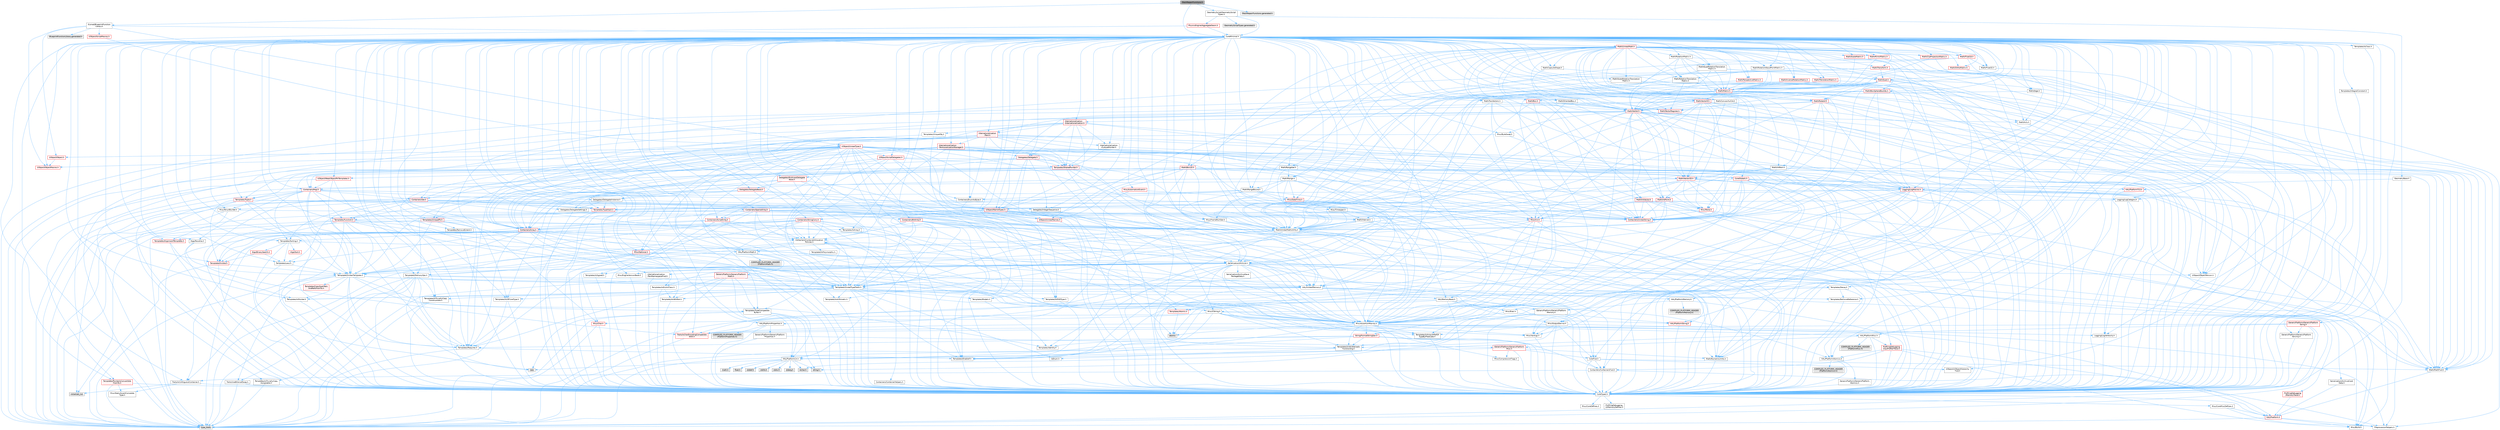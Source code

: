 digraph "MeshRepairFunctions.h"
{
 // INTERACTIVE_SVG=YES
 // LATEX_PDF_SIZE
  bgcolor="transparent";
  edge [fontname=Helvetica,fontsize=10,labelfontname=Helvetica,labelfontsize=10];
  node [fontname=Helvetica,fontsize=10,shape=box,height=0.2,width=0.4];
  Node1 [id="Node000001",label="MeshRepairFunctions.h",height=0.2,width=0.4,color="gray40", fillcolor="grey60", style="filled", fontcolor="black",tooltip=" "];
  Node1 -> Node2 [id="edge1_Node000001_Node000002",color="steelblue1",style="solid",tooltip=" "];
  Node2 [id="Node000002",label="CoreMinimal.h",height=0.2,width=0.4,color="grey40", fillcolor="white", style="filled",URL="$d7/d67/CoreMinimal_8h.html",tooltip=" "];
  Node2 -> Node3 [id="edge2_Node000002_Node000003",color="steelblue1",style="solid",tooltip=" "];
  Node3 [id="Node000003",label="CoreTypes.h",height=0.2,width=0.4,color="grey40", fillcolor="white", style="filled",URL="$dc/dec/CoreTypes_8h.html",tooltip=" "];
  Node3 -> Node4 [id="edge3_Node000003_Node000004",color="steelblue1",style="solid",tooltip=" "];
  Node4 [id="Node000004",label="HAL/Platform.h",height=0.2,width=0.4,color="red", fillcolor="#FFF0F0", style="filled",URL="$d9/dd0/Platform_8h.html",tooltip=" "];
  Node4 -> Node5 [id="edge4_Node000004_Node000005",color="steelblue1",style="solid",tooltip=" "];
  Node5 [id="Node000005",label="Misc/Build.h",height=0.2,width=0.4,color="grey40", fillcolor="white", style="filled",URL="$d3/dbb/Build_8h.html",tooltip=" "];
  Node4 -> Node7 [id="edge5_Node000004_Node000007",color="steelblue1",style="solid",tooltip=" "];
  Node7 [id="Node000007",label="type_traits",height=0.2,width=0.4,color="grey60", fillcolor="#E0E0E0", style="filled",tooltip=" "];
  Node4 -> Node8 [id="edge6_Node000004_Node000008",color="steelblue1",style="solid",tooltip=" "];
  Node8 [id="Node000008",label="PreprocessorHelpers.h",height=0.2,width=0.4,color="grey40", fillcolor="white", style="filled",URL="$db/ddb/PreprocessorHelpers_8h.html",tooltip=" "];
  Node3 -> Node14 [id="edge7_Node000003_Node000014",color="steelblue1",style="solid",tooltip=" "];
  Node14 [id="Node000014",label="ProfilingDebugging\l/UMemoryDefines.h",height=0.2,width=0.4,color="grey40", fillcolor="white", style="filled",URL="$d2/da2/UMemoryDefines_8h.html",tooltip=" "];
  Node3 -> Node15 [id="edge8_Node000003_Node000015",color="steelblue1",style="solid",tooltip=" "];
  Node15 [id="Node000015",label="Misc/CoreMiscDefines.h",height=0.2,width=0.4,color="grey40", fillcolor="white", style="filled",URL="$da/d38/CoreMiscDefines_8h.html",tooltip=" "];
  Node15 -> Node4 [id="edge9_Node000015_Node000004",color="steelblue1",style="solid",tooltip=" "];
  Node15 -> Node8 [id="edge10_Node000015_Node000008",color="steelblue1",style="solid",tooltip=" "];
  Node3 -> Node16 [id="edge11_Node000003_Node000016",color="steelblue1",style="solid",tooltip=" "];
  Node16 [id="Node000016",label="Misc/CoreDefines.h",height=0.2,width=0.4,color="grey40", fillcolor="white", style="filled",URL="$d3/dd2/CoreDefines_8h.html",tooltip=" "];
  Node2 -> Node17 [id="edge12_Node000002_Node000017",color="steelblue1",style="solid",tooltip=" "];
  Node17 [id="Node000017",label="CoreFwd.h",height=0.2,width=0.4,color="grey40", fillcolor="white", style="filled",URL="$d1/d1e/CoreFwd_8h.html",tooltip=" "];
  Node17 -> Node3 [id="edge13_Node000017_Node000003",color="steelblue1",style="solid",tooltip=" "];
  Node17 -> Node18 [id="edge14_Node000017_Node000018",color="steelblue1",style="solid",tooltip=" "];
  Node18 [id="Node000018",label="Containers/ContainersFwd.h",height=0.2,width=0.4,color="grey40", fillcolor="white", style="filled",URL="$d4/d0a/ContainersFwd_8h.html",tooltip=" "];
  Node18 -> Node4 [id="edge15_Node000018_Node000004",color="steelblue1",style="solid",tooltip=" "];
  Node18 -> Node3 [id="edge16_Node000018_Node000003",color="steelblue1",style="solid",tooltip=" "];
  Node18 -> Node19 [id="edge17_Node000018_Node000019",color="steelblue1",style="solid",tooltip=" "];
  Node19 [id="Node000019",label="Traits/IsContiguousContainer.h",height=0.2,width=0.4,color="grey40", fillcolor="white", style="filled",URL="$d5/d3c/IsContiguousContainer_8h.html",tooltip=" "];
  Node19 -> Node3 [id="edge18_Node000019_Node000003",color="steelblue1",style="solid",tooltip=" "];
  Node19 -> Node20 [id="edge19_Node000019_Node000020",color="steelblue1",style="solid",tooltip=" "];
  Node20 [id="Node000020",label="Misc/StaticAssertComplete\lType.h",height=0.2,width=0.4,color="grey40", fillcolor="white", style="filled",URL="$d5/d4e/StaticAssertCompleteType_8h.html",tooltip=" "];
  Node19 -> Node21 [id="edge20_Node000019_Node000021",color="steelblue1",style="solid",tooltip=" "];
  Node21 [id="Node000021",label="initializer_list",height=0.2,width=0.4,color="grey60", fillcolor="#E0E0E0", style="filled",tooltip=" "];
  Node17 -> Node22 [id="edge21_Node000017_Node000022",color="steelblue1",style="solid",tooltip=" "];
  Node22 [id="Node000022",label="Math/MathFwd.h",height=0.2,width=0.4,color="grey40", fillcolor="white", style="filled",URL="$d2/d10/MathFwd_8h.html",tooltip=" "];
  Node22 -> Node4 [id="edge22_Node000022_Node000004",color="steelblue1",style="solid",tooltip=" "];
  Node17 -> Node23 [id="edge23_Node000017_Node000023",color="steelblue1",style="solid",tooltip=" "];
  Node23 [id="Node000023",label="UObject/UObjectHierarchy\lFwd.h",height=0.2,width=0.4,color="grey40", fillcolor="white", style="filled",URL="$d3/d13/UObjectHierarchyFwd_8h.html",tooltip=" "];
  Node2 -> Node23 [id="edge24_Node000002_Node000023",color="steelblue1",style="solid",tooltip=" "];
  Node2 -> Node18 [id="edge25_Node000002_Node000018",color="steelblue1",style="solid",tooltip=" "];
  Node2 -> Node24 [id="edge26_Node000002_Node000024",color="steelblue1",style="solid",tooltip=" "];
  Node24 [id="Node000024",label="Misc/VarArgs.h",height=0.2,width=0.4,color="grey40", fillcolor="white", style="filled",URL="$d5/d6f/VarArgs_8h.html",tooltip=" "];
  Node24 -> Node3 [id="edge27_Node000024_Node000003",color="steelblue1",style="solid",tooltip=" "];
  Node2 -> Node25 [id="edge28_Node000002_Node000025",color="steelblue1",style="solid",tooltip=" "];
  Node25 [id="Node000025",label="Logging/LogVerbosity.h",height=0.2,width=0.4,color="grey40", fillcolor="white", style="filled",URL="$d2/d8f/LogVerbosity_8h.html",tooltip=" "];
  Node25 -> Node3 [id="edge29_Node000025_Node000003",color="steelblue1",style="solid",tooltip=" "];
  Node2 -> Node26 [id="edge30_Node000002_Node000026",color="steelblue1",style="solid",tooltip=" "];
  Node26 [id="Node000026",label="Misc/OutputDevice.h",height=0.2,width=0.4,color="grey40", fillcolor="white", style="filled",URL="$d7/d32/OutputDevice_8h.html",tooltip=" "];
  Node26 -> Node17 [id="edge31_Node000026_Node000017",color="steelblue1",style="solid",tooltip=" "];
  Node26 -> Node3 [id="edge32_Node000026_Node000003",color="steelblue1",style="solid",tooltip=" "];
  Node26 -> Node25 [id="edge33_Node000026_Node000025",color="steelblue1",style="solid",tooltip=" "];
  Node26 -> Node24 [id="edge34_Node000026_Node000024",color="steelblue1",style="solid",tooltip=" "];
  Node26 -> Node27 [id="edge35_Node000026_Node000027",color="steelblue1",style="solid",tooltip=" "];
  Node27 [id="Node000027",label="Templates/IsArrayOrRefOf\lTypeByPredicate.h",height=0.2,width=0.4,color="grey40", fillcolor="white", style="filled",URL="$d6/da1/IsArrayOrRefOfTypeByPredicate_8h.html",tooltip=" "];
  Node27 -> Node3 [id="edge36_Node000027_Node000003",color="steelblue1",style="solid",tooltip=" "];
  Node26 -> Node28 [id="edge37_Node000026_Node000028",color="steelblue1",style="solid",tooltip=" "];
  Node28 [id="Node000028",label="Templates/IsValidVariadic\lFunctionArg.h",height=0.2,width=0.4,color="grey40", fillcolor="white", style="filled",URL="$d0/dc8/IsValidVariadicFunctionArg_8h.html",tooltip=" "];
  Node28 -> Node3 [id="edge38_Node000028_Node000003",color="steelblue1",style="solid",tooltip=" "];
  Node28 -> Node29 [id="edge39_Node000028_Node000029",color="steelblue1",style="solid",tooltip=" "];
  Node29 [id="Node000029",label="IsEnum.h",height=0.2,width=0.4,color="grey40", fillcolor="white", style="filled",URL="$d4/de5/IsEnum_8h.html",tooltip=" "];
  Node28 -> Node7 [id="edge40_Node000028_Node000007",color="steelblue1",style="solid",tooltip=" "];
  Node26 -> Node30 [id="edge41_Node000026_Node000030",color="steelblue1",style="solid",tooltip=" "];
  Node30 [id="Node000030",label="Traits/IsCharEncodingCompatible\lWith.h",height=0.2,width=0.4,color="red", fillcolor="#FFF0F0", style="filled",URL="$df/dd1/IsCharEncodingCompatibleWith_8h.html",tooltip=" "];
  Node30 -> Node7 [id="edge42_Node000030_Node000007",color="steelblue1",style="solid",tooltip=" "];
  Node2 -> Node32 [id="edge43_Node000002_Node000032",color="steelblue1",style="solid",tooltip=" "];
  Node32 [id="Node000032",label="HAL/PlatformCrt.h",height=0.2,width=0.4,color="grey40", fillcolor="white", style="filled",URL="$d8/d75/PlatformCrt_8h.html",tooltip=" "];
  Node32 -> Node33 [id="edge44_Node000032_Node000033",color="steelblue1",style="solid",tooltip=" "];
  Node33 [id="Node000033",label="new",height=0.2,width=0.4,color="grey60", fillcolor="#E0E0E0", style="filled",tooltip=" "];
  Node32 -> Node34 [id="edge45_Node000032_Node000034",color="steelblue1",style="solid",tooltip=" "];
  Node34 [id="Node000034",label="wchar.h",height=0.2,width=0.4,color="grey60", fillcolor="#E0E0E0", style="filled",tooltip=" "];
  Node32 -> Node35 [id="edge46_Node000032_Node000035",color="steelblue1",style="solid",tooltip=" "];
  Node35 [id="Node000035",label="stddef.h",height=0.2,width=0.4,color="grey60", fillcolor="#E0E0E0", style="filled",tooltip=" "];
  Node32 -> Node36 [id="edge47_Node000032_Node000036",color="steelblue1",style="solid",tooltip=" "];
  Node36 [id="Node000036",label="stdlib.h",height=0.2,width=0.4,color="grey60", fillcolor="#E0E0E0", style="filled",tooltip=" "];
  Node32 -> Node37 [id="edge48_Node000032_Node000037",color="steelblue1",style="solid",tooltip=" "];
  Node37 [id="Node000037",label="stdio.h",height=0.2,width=0.4,color="grey60", fillcolor="#E0E0E0", style="filled",tooltip=" "];
  Node32 -> Node38 [id="edge49_Node000032_Node000038",color="steelblue1",style="solid",tooltip=" "];
  Node38 [id="Node000038",label="stdarg.h",height=0.2,width=0.4,color="grey60", fillcolor="#E0E0E0", style="filled",tooltip=" "];
  Node32 -> Node39 [id="edge50_Node000032_Node000039",color="steelblue1",style="solid",tooltip=" "];
  Node39 [id="Node000039",label="math.h",height=0.2,width=0.4,color="grey60", fillcolor="#E0E0E0", style="filled",tooltip=" "];
  Node32 -> Node40 [id="edge51_Node000032_Node000040",color="steelblue1",style="solid",tooltip=" "];
  Node40 [id="Node000040",label="float.h",height=0.2,width=0.4,color="grey60", fillcolor="#E0E0E0", style="filled",tooltip=" "];
  Node32 -> Node41 [id="edge52_Node000032_Node000041",color="steelblue1",style="solid",tooltip=" "];
  Node41 [id="Node000041",label="string.h",height=0.2,width=0.4,color="grey60", fillcolor="#E0E0E0", style="filled",tooltip=" "];
  Node2 -> Node42 [id="edge53_Node000002_Node000042",color="steelblue1",style="solid",tooltip=" "];
  Node42 [id="Node000042",label="HAL/PlatformMisc.h",height=0.2,width=0.4,color="grey40", fillcolor="white", style="filled",URL="$d0/df5/PlatformMisc_8h.html",tooltip=" "];
  Node42 -> Node3 [id="edge54_Node000042_Node000003",color="steelblue1",style="solid",tooltip=" "];
  Node42 -> Node43 [id="edge55_Node000042_Node000043",color="steelblue1",style="solid",tooltip=" "];
  Node43 [id="Node000043",label="GenericPlatform/GenericPlatform\lMisc.h",height=0.2,width=0.4,color="red", fillcolor="#FFF0F0", style="filled",URL="$db/d9a/GenericPlatformMisc_8h.html",tooltip=" "];
  Node43 -> Node17 [id="edge56_Node000043_Node000017",color="steelblue1",style="solid",tooltip=" "];
  Node43 -> Node3 [id="edge57_Node000043_Node000003",color="steelblue1",style="solid",tooltip=" "];
  Node43 -> Node32 [id="edge58_Node000043_Node000032",color="steelblue1",style="solid",tooltip=" "];
  Node43 -> Node47 [id="edge59_Node000043_Node000047",color="steelblue1",style="solid",tooltip=" "];
  Node47 [id="Node000047",label="Math/NumericLimits.h",height=0.2,width=0.4,color="grey40", fillcolor="white", style="filled",URL="$df/d1b/NumericLimits_8h.html",tooltip=" "];
  Node47 -> Node3 [id="edge60_Node000047_Node000003",color="steelblue1",style="solid",tooltip=" "];
  Node43 -> Node48 [id="edge61_Node000043_Node000048",color="steelblue1",style="solid",tooltip=" "];
  Node48 [id="Node000048",label="Misc/CompressionFlags.h",height=0.2,width=0.4,color="grey40", fillcolor="white", style="filled",URL="$d9/d76/CompressionFlags_8h.html",tooltip=" "];
  Node42 -> Node52 [id="edge62_Node000042_Node000052",color="steelblue1",style="solid",tooltip=" "];
  Node52 [id="Node000052",label="COMPILED_PLATFORM_HEADER\l(PlatformMisc.h)",height=0.2,width=0.4,color="grey60", fillcolor="#E0E0E0", style="filled",tooltip=" "];
  Node42 -> Node53 [id="edge63_Node000042_Node000053",color="steelblue1",style="solid",tooltip=" "];
  Node53 [id="Node000053",label="ProfilingDebugging\l/CpuProfilerTrace.h",height=0.2,width=0.4,color="red", fillcolor="#FFF0F0", style="filled",URL="$da/dcb/CpuProfilerTrace_8h.html",tooltip=" "];
  Node53 -> Node3 [id="edge64_Node000053_Node000003",color="steelblue1",style="solid",tooltip=" "];
  Node53 -> Node18 [id="edge65_Node000053_Node000018",color="steelblue1",style="solid",tooltip=" "];
  Node53 -> Node54 [id="edge66_Node000053_Node000054",color="steelblue1",style="solid",tooltip=" "];
  Node54 [id="Node000054",label="HAL/PlatformAtomics.h",height=0.2,width=0.4,color="grey40", fillcolor="white", style="filled",URL="$d3/d36/PlatformAtomics_8h.html",tooltip=" "];
  Node54 -> Node3 [id="edge67_Node000054_Node000003",color="steelblue1",style="solid",tooltip=" "];
  Node54 -> Node55 [id="edge68_Node000054_Node000055",color="steelblue1",style="solid",tooltip=" "];
  Node55 [id="Node000055",label="GenericPlatform/GenericPlatform\lAtomics.h",height=0.2,width=0.4,color="grey40", fillcolor="white", style="filled",URL="$da/d72/GenericPlatformAtomics_8h.html",tooltip=" "];
  Node55 -> Node3 [id="edge69_Node000055_Node000003",color="steelblue1",style="solid",tooltip=" "];
  Node54 -> Node56 [id="edge70_Node000054_Node000056",color="steelblue1",style="solid",tooltip=" "];
  Node56 [id="Node000056",label="COMPILED_PLATFORM_HEADER\l(PlatformAtomics.h)",height=0.2,width=0.4,color="grey60", fillcolor="#E0E0E0", style="filled",tooltip=" "];
  Node53 -> Node8 [id="edge71_Node000053_Node000008",color="steelblue1",style="solid",tooltip=" "];
  Node53 -> Node5 [id="edge72_Node000053_Node000005",color="steelblue1",style="solid",tooltip=" "];
  Node2 -> Node61 [id="edge73_Node000002_Node000061",color="steelblue1",style="solid",tooltip=" "];
  Node61 [id="Node000061",label="Misc/AssertionMacros.h",height=0.2,width=0.4,color="grey40", fillcolor="white", style="filled",URL="$d0/dfa/AssertionMacros_8h.html",tooltip=" "];
  Node61 -> Node3 [id="edge74_Node000061_Node000003",color="steelblue1",style="solid",tooltip=" "];
  Node61 -> Node4 [id="edge75_Node000061_Node000004",color="steelblue1",style="solid",tooltip=" "];
  Node61 -> Node42 [id="edge76_Node000061_Node000042",color="steelblue1",style="solid",tooltip=" "];
  Node61 -> Node8 [id="edge77_Node000061_Node000008",color="steelblue1",style="solid",tooltip=" "];
  Node61 -> Node62 [id="edge78_Node000061_Node000062",color="steelblue1",style="solid",tooltip=" "];
  Node62 [id="Node000062",label="Templates/EnableIf.h",height=0.2,width=0.4,color="grey40", fillcolor="white", style="filled",URL="$d7/d60/EnableIf_8h.html",tooltip=" "];
  Node62 -> Node3 [id="edge79_Node000062_Node000003",color="steelblue1",style="solid",tooltip=" "];
  Node61 -> Node27 [id="edge80_Node000061_Node000027",color="steelblue1",style="solid",tooltip=" "];
  Node61 -> Node28 [id="edge81_Node000061_Node000028",color="steelblue1",style="solid",tooltip=" "];
  Node61 -> Node30 [id="edge82_Node000061_Node000030",color="steelblue1",style="solid",tooltip=" "];
  Node61 -> Node24 [id="edge83_Node000061_Node000024",color="steelblue1",style="solid",tooltip=" "];
  Node61 -> Node63 [id="edge84_Node000061_Node000063",color="steelblue1",style="solid",tooltip=" "];
  Node63 [id="Node000063",label="String/FormatStringSan.h",height=0.2,width=0.4,color="red", fillcolor="#FFF0F0", style="filled",URL="$d3/d8b/FormatStringSan_8h.html",tooltip=" "];
  Node63 -> Node7 [id="edge85_Node000063_Node000007",color="steelblue1",style="solid",tooltip=" "];
  Node63 -> Node3 [id="edge86_Node000063_Node000003",color="steelblue1",style="solid",tooltip=" "];
  Node63 -> Node64 [id="edge87_Node000063_Node000064",color="steelblue1",style="solid",tooltip=" "];
  Node64 [id="Node000064",label="Templates/Requires.h",height=0.2,width=0.4,color="grey40", fillcolor="white", style="filled",URL="$dc/d96/Requires_8h.html",tooltip=" "];
  Node64 -> Node62 [id="edge88_Node000064_Node000062",color="steelblue1",style="solid",tooltip=" "];
  Node64 -> Node7 [id="edge89_Node000064_Node000007",color="steelblue1",style="solid",tooltip=" "];
  Node63 -> Node65 [id="edge90_Node000063_Node000065",color="steelblue1",style="solid",tooltip=" "];
  Node65 [id="Node000065",label="Templates/Identity.h",height=0.2,width=0.4,color="grey40", fillcolor="white", style="filled",URL="$d0/dd5/Identity_8h.html",tooltip=" "];
  Node63 -> Node28 [id="edge91_Node000063_Node000028",color="steelblue1",style="solid",tooltip=" "];
  Node63 -> Node18 [id="edge92_Node000063_Node000018",color="steelblue1",style="solid",tooltip=" "];
  Node61 -> Node69 [id="edge93_Node000061_Node000069",color="steelblue1",style="solid",tooltip=" "];
  Node69 [id="Node000069",label="atomic",height=0.2,width=0.4,color="grey60", fillcolor="#E0E0E0", style="filled",tooltip=" "];
  Node2 -> Node70 [id="edge94_Node000002_Node000070",color="steelblue1",style="solid",tooltip=" "];
  Node70 [id="Node000070",label="Templates/IsPointer.h",height=0.2,width=0.4,color="grey40", fillcolor="white", style="filled",URL="$d7/d05/IsPointer_8h.html",tooltip=" "];
  Node70 -> Node3 [id="edge95_Node000070_Node000003",color="steelblue1",style="solid",tooltip=" "];
  Node2 -> Node71 [id="edge96_Node000002_Node000071",color="steelblue1",style="solid",tooltip=" "];
  Node71 [id="Node000071",label="HAL/PlatformMemory.h",height=0.2,width=0.4,color="grey40", fillcolor="white", style="filled",URL="$de/d68/PlatformMemory_8h.html",tooltip=" "];
  Node71 -> Node3 [id="edge97_Node000071_Node000003",color="steelblue1",style="solid",tooltip=" "];
  Node71 -> Node72 [id="edge98_Node000071_Node000072",color="steelblue1",style="solid",tooltip=" "];
  Node72 [id="Node000072",label="GenericPlatform/GenericPlatform\lMemory.h",height=0.2,width=0.4,color="grey40", fillcolor="white", style="filled",URL="$dd/d22/GenericPlatformMemory_8h.html",tooltip=" "];
  Node72 -> Node17 [id="edge99_Node000072_Node000017",color="steelblue1",style="solid",tooltip=" "];
  Node72 -> Node3 [id="edge100_Node000072_Node000003",color="steelblue1",style="solid",tooltip=" "];
  Node72 -> Node73 [id="edge101_Node000072_Node000073",color="steelblue1",style="solid",tooltip=" "];
  Node73 [id="Node000073",label="HAL/PlatformString.h",height=0.2,width=0.4,color="red", fillcolor="#FFF0F0", style="filled",URL="$db/db5/PlatformString_8h.html",tooltip=" "];
  Node73 -> Node3 [id="edge102_Node000073_Node000003",color="steelblue1",style="solid",tooltip=" "];
  Node72 -> Node41 [id="edge103_Node000072_Node000041",color="steelblue1",style="solid",tooltip=" "];
  Node72 -> Node34 [id="edge104_Node000072_Node000034",color="steelblue1",style="solid",tooltip=" "];
  Node71 -> Node75 [id="edge105_Node000071_Node000075",color="steelblue1",style="solid",tooltip=" "];
  Node75 [id="Node000075",label="COMPILED_PLATFORM_HEADER\l(PlatformMemory.h)",height=0.2,width=0.4,color="grey60", fillcolor="#E0E0E0", style="filled",tooltip=" "];
  Node2 -> Node54 [id="edge106_Node000002_Node000054",color="steelblue1",style="solid",tooltip=" "];
  Node2 -> Node76 [id="edge107_Node000002_Node000076",color="steelblue1",style="solid",tooltip=" "];
  Node76 [id="Node000076",label="Misc/Exec.h",height=0.2,width=0.4,color="grey40", fillcolor="white", style="filled",URL="$de/ddb/Exec_8h.html",tooltip=" "];
  Node76 -> Node3 [id="edge108_Node000076_Node000003",color="steelblue1",style="solid",tooltip=" "];
  Node76 -> Node61 [id="edge109_Node000076_Node000061",color="steelblue1",style="solid",tooltip=" "];
  Node2 -> Node77 [id="edge110_Node000002_Node000077",color="steelblue1",style="solid",tooltip=" "];
  Node77 [id="Node000077",label="HAL/MemoryBase.h",height=0.2,width=0.4,color="grey40", fillcolor="white", style="filled",URL="$d6/d9f/MemoryBase_8h.html",tooltip=" "];
  Node77 -> Node3 [id="edge111_Node000077_Node000003",color="steelblue1",style="solid",tooltip=" "];
  Node77 -> Node54 [id="edge112_Node000077_Node000054",color="steelblue1",style="solid",tooltip=" "];
  Node77 -> Node32 [id="edge113_Node000077_Node000032",color="steelblue1",style="solid",tooltip=" "];
  Node77 -> Node76 [id="edge114_Node000077_Node000076",color="steelblue1",style="solid",tooltip=" "];
  Node77 -> Node26 [id="edge115_Node000077_Node000026",color="steelblue1",style="solid",tooltip=" "];
  Node77 -> Node78 [id="edge116_Node000077_Node000078",color="steelblue1",style="solid",tooltip=" "];
  Node78 [id="Node000078",label="Templates/Atomic.h",height=0.2,width=0.4,color="red", fillcolor="#FFF0F0", style="filled",URL="$d3/d91/Atomic_8h.html",tooltip=" "];
  Node78 -> Node69 [id="edge117_Node000078_Node000069",color="steelblue1",style="solid",tooltip=" "];
  Node2 -> Node87 [id="edge118_Node000002_Node000087",color="steelblue1",style="solid",tooltip=" "];
  Node87 [id="Node000087",label="HAL/UnrealMemory.h",height=0.2,width=0.4,color="grey40", fillcolor="white", style="filled",URL="$d9/d96/UnrealMemory_8h.html",tooltip=" "];
  Node87 -> Node3 [id="edge119_Node000087_Node000003",color="steelblue1",style="solid",tooltip=" "];
  Node87 -> Node72 [id="edge120_Node000087_Node000072",color="steelblue1",style="solid",tooltip=" "];
  Node87 -> Node77 [id="edge121_Node000087_Node000077",color="steelblue1",style="solid",tooltip=" "];
  Node87 -> Node71 [id="edge122_Node000087_Node000071",color="steelblue1",style="solid",tooltip=" "];
  Node87 -> Node88 [id="edge123_Node000087_Node000088",color="steelblue1",style="solid",tooltip=" "];
  Node88 [id="Node000088",label="ProfilingDebugging\l/MemoryTrace.h",height=0.2,width=0.4,color="red", fillcolor="#FFF0F0", style="filled",URL="$da/dd7/MemoryTrace_8h.html",tooltip=" "];
  Node88 -> Node4 [id="edge124_Node000088_Node000004",color="steelblue1",style="solid",tooltip=" "];
  Node87 -> Node70 [id="edge125_Node000087_Node000070",color="steelblue1",style="solid",tooltip=" "];
  Node2 -> Node89 [id="edge126_Node000002_Node000089",color="steelblue1",style="solid",tooltip=" "];
  Node89 [id="Node000089",label="Templates/IsArithmetic.h",height=0.2,width=0.4,color="grey40", fillcolor="white", style="filled",URL="$d2/d5d/IsArithmetic_8h.html",tooltip=" "];
  Node89 -> Node3 [id="edge127_Node000089_Node000003",color="steelblue1",style="solid",tooltip=" "];
  Node2 -> Node83 [id="edge128_Node000002_Node000083",color="steelblue1",style="solid",tooltip=" "];
  Node83 [id="Node000083",label="Templates/AndOrNot.h",height=0.2,width=0.4,color="grey40", fillcolor="white", style="filled",URL="$db/d0a/AndOrNot_8h.html",tooltip=" "];
  Node83 -> Node3 [id="edge129_Node000083_Node000003",color="steelblue1",style="solid",tooltip=" "];
  Node2 -> Node90 [id="edge130_Node000002_Node000090",color="steelblue1",style="solid",tooltip=" "];
  Node90 [id="Node000090",label="Templates/IsPODType.h",height=0.2,width=0.4,color="grey40", fillcolor="white", style="filled",URL="$d7/db1/IsPODType_8h.html",tooltip=" "];
  Node90 -> Node3 [id="edge131_Node000090_Node000003",color="steelblue1",style="solid",tooltip=" "];
  Node2 -> Node91 [id="edge132_Node000002_Node000091",color="steelblue1",style="solid",tooltip=" "];
  Node91 [id="Node000091",label="Templates/IsUECoreType.h",height=0.2,width=0.4,color="grey40", fillcolor="white", style="filled",URL="$d1/db8/IsUECoreType_8h.html",tooltip=" "];
  Node91 -> Node3 [id="edge133_Node000091_Node000003",color="steelblue1",style="solid",tooltip=" "];
  Node91 -> Node7 [id="edge134_Node000091_Node000007",color="steelblue1",style="solid",tooltip=" "];
  Node2 -> Node84 [id="edge135_Node000002_Node000084",color="steelblue1",style="solid",tooltip=" "];
  Node84 [id="Node000084",label="Templates/IsTriviallyCopy\lConstructible.h",height=0.2,width=0.4,color="grey40", fillcolor="white", style="filled",URL="$d3/d78/IsTriviallyCopyConstructible_8h.html",tooltip=" "];
  Node84 -> Node3 [id="edge136_Node000084_Node000003",color="steelblue1",style="solid",tooltip=" "];
  Node84 -> Node7 [id="edge137_Node000084_Node000007",color="steelblue1",style="solid",tooltip=" "];
  Node2 -> Node92 [id="edge138_Node000002_Node000092",color="steelblue1",style="solid",tooltip=" "];
  Node92 [id="Node000092",label="Templates/UnrealTypeTraits.h",height=0.2,width=0.4,color="grey40", fillcolor="white", style="filled",URL="$d2/d2d/UnrealTypeTraits_8h.html",tooltip=" "];
  Node92 -> Node3 [id="edge139_Node000092_Node000003",color="steelblue1",style="solid",tooltip=" "];
  Node92 -> Node70 [id="edge140_Node000092_Node000070",color="steelblue1",style="solid",tooltip=" "];
  Node92 -> Node61 [id="edge141_Node000092_Node000061",color="steelblue1",style="solid",tooltip=" "];
  Node92 -> Node83 [id="edge142_Node000092_Node000083",color="steelblue1",style="solid",tooltip=" "];
  Node92 -> Node62 [id="edge143_Node000092_Node000062",color="steelblue1",style="solid",tooltip=" "];
  Node92 -> Node89 [id="edge144_Node000092_Node000089",color="steelblue1",style="solid",tooltip=" "];
  Node92 -> Node29 [id="edge145_Node000092_Node000029",color="steelblue1",style="solid",tooltip=" "];
  Node92 -> Node93 [id="edge146_Node000092_Node000093",color="steelblue1",style="solid",tooltip=" "];
  Node93 [id="Node000093",label="Templates/Models.h",height=0.2,width=0.4,color="grey40", fillcolor="white", style="filled",URL="$d3/d0c/Models_8h.html",tooltip=" "];
  Node93 -> Node65 [id="edge147_Node000093_Node000065",color="steelblue1",style="solid",tooltip=" "];
  Node92 -> Node90 [id="edge148_Node000092_Node000090",color="steelblue1",style="solid",tooltip=" "];
  Node92 -> Node91 [id="edge149_Node000092_Node000091",color="steelblue1",style="solid",tooltip=" "];
  Node92 -> Node84 [id="edge150_Node000092_Node000084",color="steelblue1",style="solid",tooltip=" "];
  Node2 -> Node62 [id="edge151_Node000002_Node000062",color="steelblue1",style="solid",tooltip=" "];
  Node2 -> Node94 [id="edge152_Node000002_Node000094",color="steelblue1",style="solid",tooltip=" "];
  Node94 [id="Node000094",label="Templates/RemoveReference.h",height=0.2,width=0.4,color="grey40", fillcolor="white", style="filled",URL="$da/dbe/RemoveReference_8h.html",tooltip=" "];
  Node94 -> Node3 [id="edge153_Node000094_Node000003",color="steelblue1",style="solid",tooltip=" "];
  Node2 -> Node95 [id="edge154_Node000002_Node000095",color="steelblue1",style="solid",tooltip=" "];
  Node95 [id="Node000095",label="Templates/IntegralConstant.h",height=0.2,width=0.4,color="grey40", fillcolor="white", style="filled",URL="$db/d1b/IntegralConstant_8h.html",tooltip=" "];
  Node95 -> Node3 [id="edge155_Node000095_Node000003",color="steelblue1",style="solid",tooltip=" "];
  Node2 -> Node96 [id="edge156_Node000002_Node000096",color="steelblue1",style="solid",tooltip=" "];
  Node96 [id="Node000096",label="Templates/IsClass.h",height=0.2,width=0.4,color="grey40", fillcolor="white", style="filled",URL="$db/dcb/IsClass_8h.html",tooltip=" "];
  Node96 -> Node3 [id="edge157_Node000096_Node000003",color="steelblue1",style="solid",tooltip=" "];
  Node2 -> Node97 [id="edge158_Node000002_Node000097",color="steelblue1",style="solid",tooltip=" "];
  Node97 [id="Node000097",label="Templates/TypeCompatible\lBytes.h",height=0.2,width=0.4,color="grey40", fillcolor="white", style="filled",URL="$df/d0a/TypeCompatibleBytes_8h.html",tooltip=" "];
  Node97 -> Node3 [id="edge159_Node000097_Node000003",color="steelblue1",style="solid",tooltip=" "];
  Node97 -> Node41 [id="edge160_Node000097_Node000041",color="steelblue1",style="solid",tooltip=" "];
  Node97 -> Node33 [id="edge161_Node000097_Node000033",color="steelblue1",style="solid",tooltip=" "];
  Node97 -> Node7 [id="edge162_Node000097_Node000007",color="steelblue1",style="solid",tooltip=" "];
  Node2 -> Node19 [id="edge163_Node000002_Node000019",color="steelblue1",style="solid",tooltip=" "];
  Node2 -> Node98 [id="edge164_Node000002_Node000098",color="steelblue1",style="solid",tooltip=" "];
  Node98 [id="Node000098",label="Templates/UnrealTemplate.h",height=0.2,width=0.4,color="grey40", fillcolor="white", style="filled",URL="$d4/d24/UnrealTemplate_8h.html",tooltip=" "];
  Node98 -> Node3 [id="edge165_Node000098_Node000003",color="steelblue1",style="solid",tooltip=" "];
  Node98 -> Node70 [id="edge166_Node000098_Node000070",color="steelblue1",style="solid",tooltip=" "];
  Node98 -> Node87 [id="edge167_Node000098_Node000087",color="steelblue1",style="solid",tooltip=" "];
  Node98 -> Node99 [id="edge168_Node000098_Node000099",color="steelblue1",style="solid",tooltip=" "];
  Node99 [id="Node000099",label="Templates/CopyQualifiers\lAndRefsFromTo.h",height=0.2,width=0.4,color="red", fillcolor="#FFF0F0", style="filled",URL="$d3/db3/CopyQualifiersAndRefsFromTo_8h.html",tooltip=" "];
  Node98 -> Node92 [id="edge169_Node000098_Node000092",color="steelblue1",style="solid",tooltip=" "];
  Node98 -> Node94 [id="edge170_Node000098_Node000094",color="steelblue1",style="solid",tooltip=" "];
  Node98 -> Node64 [id="edge171_Node000098_Node000064",color="steelblue1",style="solid",tooltip=" "];
  Node98 -> Node97 [id="edge172_Node000098_Node000097",color="steelblue1",style="solid",tooltip=" "];
  Node98 -> Node65 [id="edge173_Node000098_Node000065",color="steelblue1",style="solid",tooltip=" "];
  Node98 -> Node19 [id="edge174_Node000098_Node000019",color="steelblue1",style="solid",tooltip=" "];
  Node98 -> Node101 [id="edge175_Node000098_Node000101",color="steelblue1",style="solid",tooltip=" "];
  Node101 [id="Node000101",label="Traits/UseBitwiseSwap.h",height=0.2,width=0.4,color="grey40", fillcolor="white", style="filled",URL="$db/df3/UseBitwiseSwap_8h.html",tooltip=" "];
  Node101 -> Node3 [id="edge176_Node000101_Node000003",color="steelblue1",style="solid",tooltip=" "];
  Node101 -> Node7 [id="edge177_Node000101_Node000007",color="steelblue1",style="solid",tooltip=" "];
  Node98 -> Node7 [id="edge178_Node000098_Node000007",color="steelblue1",style="solid",tooltip=" "];
  Node2 -> Node47 [id="edge179_Node000002_Node000047",color="steelblue1",style="solid",tooltip=" "];
  Node2 -> Node102 [id="edge180_Node000002_Node000102",color="steelblue1",style="solid",tooltip=" "];
  Node102 [id="Node000102",label="HAL/PlatformMath.h",height=0.2,width=0.4,color="grey40", fillcolor="white", style="filled",URL="$dc/d53/PlatformMath_8h.html",tooltip=" "];
  Node102 -> Node3 [id="edge181_Node000102_Node000003",color="steelblue1",style="solid",tooltip=" "];
  Node102 -> Node103 [id="edge182_Node000102_Node000103",color="steelblue1",style="solid",tooltip=" "];
  Node103 [id="Node000103",label="GenericPlatform/GenericPlatform\lMath.h",height=0.2,width=0.4,color="red", fillcolor="#FFF0F0", style="filled",URL="$d5/d79/GenericPlatformMath_8h.html",tooltip=" "];
  Node103 -> Node3 [id="edge183_Node000103_Node000003",color="steelblue1",style="solid",tooltip=" "];
  Node103 -> Node18 [id="edge184_Node000103_Node000018",color="steelblue1",style="solid",tooltip=" "];
  Node103 -> Node32 [id="edge185_Node000103_Node000032",color="steelblue1",style="solid",tooltip=" "];
  Node103 -> Node83 [id="edge186_Node000103_Node000083",color="steelblue1",style="solid",tooltip=" "];
  Node103 -> Node104 [id="edge187_Node000103_Node000104",color="steelblue1",style="solid",tooltip=" "];
  Node104 [id="Node000104",label="Templates/Decay.h",height=0.2,width=0.4,color="grey40", fillcolor="white", style="filled",URL="$dd/d0f/Decay_8h.html",tooltip=" "];
  Node104 -> Node3 [id="edge188_Node000104_Node000003",color="steelblue1",style="solid",tooltip=" "];
  Node104 -> Node94 [id="edge189_Node000104_Node000094",color="steelblue1",style="solid",tooltip=" "];
  Node104 -> Node7 [id="edge190_Node000104_Node000007",color="steelblue1",style="solid",tooltip=" "];
  Node103 -> Node92 [id="edge191_Node000103_Node000092",color="steelblue1",style="solid",tooltip=" "];
  Node103 -> Node64 [id="edge192_Node000103_Node000064",color="steelblue1",style="solid",tooltip=" "];
  Node103 -> Node97 [id="edge193_Node000103_Node000097",color="steelblue1",style="solid",tooltip=" "];
  Node103 -> Node7 [id="edge194_Node000103_Node000007",color="steelblue1",style="solid",tooltip=" "];
  Node102 -> Node109 [id="edge195_Node000102_Node000109",color="steelblue1",style="solid",tooltip=" "];
  Node109 [id="Node000109",label="COMPILED_PLATFORM_HEADER\l(PlatformMath.h)",height=0.2,width=0.4,color="grey60", fillcolor="#E0E0E0", style="filled",tooltip=" "];
  Node2 -> Node85 [id="edge196_Node000002_Node000085",color="steelblue1",style="solid",tooltip=" "];
  Node85 [id="Node000085",label="Templates/IsTriviallyCopy\lAssignable.h",height=0.2,width=0.4,color="grey40", fillcolor="white", style="filled",URL="$d2/df2/IsTriviallyCopyAssignable_8h.html",tooltip=" "];
  Node85 -> Node3 [id="edge197_Node000085_Node000003",color="steelblue1",style="solid",tooltip=" "];
  Node85 -> Node7 [id="edge198_Node000085_Node000007",color="steelblue1",style="solid",tooltip=" "];
  Node2 -> Node110 [id="edge199_Node000002_Node000110",color="steelblue1",style="solid",tooltip=" "];
  Node110 [id="Node000110",label="Templates/MemoryOps.h",height=0.2,width=0.4,color="grey40", fillcolor="white", style="filled",URL="$db/dea/MemoryOps_8h.html",tooltip=" "];
  Node110 -> Node3 [id="edge200_Node000110_Node000003",color="steelblue1",style="solid",tooltip=" "];
  Node110 -> Node87 [id="edge201_Node000110_Node000087",color="steelblue1",style="solid",tooltip=" "];
  Node110 -> Node85 [id="edge202_Node000110_Node000085",color="steelblue1",style="solid",tooltip=" "];
  Node110 -> Node84 [id="edge203_Node000110_Node000084",color="steelblue1",style="solid",tooltip=" "];
  Node110 -> Node64 [id="edge204_Node000110_Node000064",color="steelblue1",style="solid",tooltip=" "];
  Node110 -> Node92 [id="edge205_Node000110_Node000092",color="steelblue1",style="solid",tooltip=" "];
  Node110 -> Node101 [id="edge206_Node000110_Node000101",color="steelblue1",style="solid",tooltip=" "];
  Node110 -> Node33 [id="edge207_Node000110_Node000033",color="steelblue1",style="solid",tooltip=" "];
  Node110 -> Node7 [id="edge208_Node000110_Node000007",color="steelblue1",style="solid",tooltip=" "];
  Node2 -> Node111 [id="edge209_Node000002_Node000111",color="steelblue1",style="solid",tooltip=" "];
  Node111 [id="Node000111",label="Containers/ContainerAllocation\lPolicies.h",height=0.2,width=0.4,color="grey40", fillcolor="white", style="filled",URL="$d7/dff/ContainerAllocationPolicies_8h.html",tooltip=" "];
  Node111 -> Node3 [id="edge210_Node000111_Node000003",color="steelblue1",style="solid",tooltip=" "];
  Node111 -> Node112 [id="edge211_Node000111_Node000112",color="steelblue1",style="solid",tooltip=" "];
  Node112 [id="Node000112",label="Containers/ContainerHelpers.h",height=0.2,width=0.4,color="grey40", fillcolor="white", style="filled",URL="$d7/d33/ContainerHelpers_8h.html",tooltip=" "];
  Node112 -> Node3 [id="edge212_Node000112_Node000003",color="steelblue1",style="solid",tooltip=" "];
  Node111 -> Node111 [id="edge213_Node000111_Node000111",color="steelblue1",style="solid",tooltip=" "];
  Node111 -> Node102 [id="edge214_Node000111_Node000102",color="steelblue1",style="solid",tooltip=" "];
  Node111 -> Node87 [id="edge215_Node000111_Node000087",color="steelblue1",style="solid",tooltip=" "];
  Node111 -> Node47 [id="edge216_Node000111_Node000047",color="steelblue1",style="solid",tooltip=" "];
  Node111 -> Node61 [id="edge217_Node000111_Node000061",color="steelblue1",style="solid",tooltip=" "];
  Node111 -> Node113 [id="edge218_Node000111_Node000113",color="steelblue1",style="solid",tooltip=" "];
  Node113 [id="Node000113",label="Templates/IsPolymorphic.h",height=0.2,width=0.4,color="grey40", fillcolor="white", style="filled",URL="$dc/d20/IsPolymorphic_8h.html",tooltip=" "];
  Node111 -> Node110 [id="edge219_Node000111_Node000110",color="steelblue1",style="solid",tooltip=" "];
  Node111 -> Node97 [id="edge220_Node000111_Node000097",color="steelblue1",style="solid",tooltip=" "];
  Node111 -> Node7 [id="edge221_Node000111_Node000007",color="steelblue1",style="solid",tooltip=" "];
  Node2 -> Node114 [id="edge222_Node000002_Node000114",color="steelblue1",style="solid",tooltip=" "];
  Node114 [id="Node000114",label="Templates/IsEnumClass.h",height=0.2,width=0.4,color="grey40", fillcolor="white", style="filled",URL="$d7/d15/IsEnumClass_8h.html",tooltip=" "];
  Node114 -> Node3 [id="edge223_Node000114_Node000003",color="steelblue1",style="solid",tooltip=" "];
  Node114 -> Node83 [id="edge224_Node000114_Node000083",color="steelblue1",style="solid",tooltip=" "];
  Node2 -> Node115 [id="edge225_Node000002_Node000115",color="steelblue1",style="solid",tooltip=" "];
  Node115 [id="Node000115",label="HAL/PlatformProperties.h",height=0.2,width=0.4,color="grey40", fillcolor="white", style="filled",URL="$d9/db0/PlatformProperties_8h.html",tooltip=" "];
  Node115 -> Node3 [id="edge226_Node000115_Node000003",color="steelblue1",style="solid",tooltip=" "];
  Node115 -> Node116 [id="edge227_Node000115_Node000116",color="steelblue1",style="solid",tooltip=" "];
  Node116 [id="Node000116",label="GenericPlatform/GenericPlatform\lProperties.h",height=0.2,width=0.4,color="grey40", fillcolor="white", style="filled",URL="$d2/dcd/GenericPlatformProperties_8h.html",tooltip=" "];
  Node116 -> Node3 [id="edge228_Node000116_Node000003",color="steelblue1",style="solid",tooltip=" "];
  Node116 -> Node43 [id="edge229_Node000116_Node000043",color="steelblue1",style="solid",tooltip=" "];
  Node115 -> Node117 [id="edge230_Node000115_Node000117",color="steelblue1",style="solid",tooltip=" "];
  Node117 [id="Node000117",label="COMPILED_PLATFORM_HEADER\l(PlatformProperties.h)",height=0.2,width=0.4,color="grey60", fillcolor="#E0E0E0", style="filled",tooltip=" "];
  Node2 -> Node118 [id="edge231_Node000002_Node000118",color="steelblue1",style="solid",tooltip=" "];
  Node118 [id="Node000118",label="Misc/EngineVersionBase.h",height=0.2,width=0.4,color="grey40", fillcolor="white", style="filled",URL="$d5/d2b/EngineVersionBase_8h.html",tooltip=" "];
  Node118 -> Node3 [id="edge232_Node000118_Node000003",color="steelblue1",style="solid",tooltip=" "];
  Node2 -> Node119 [id="edge233_Node000002_Node000119",color="steelblue1",style="solid",tooltip=" "];
  Node119 [id="Node000119",label="Internationalization\l/TextNamespaceFwd.h",height=0.2,width=0.4,color="grey40", fillcolor="white", style="filled",URL="$d8/d97/TextNamespaceFwd_8h.html",tooltip=" "];
  Node119 -> Node3 [id="edge234_Node000119_Node000003",color="steelblue1",style="solid",tooltip=" "];
  Node2 -> Node120 [id="edge235_Node000002_Node000120",color="steelblue1",style="solid",tooltip=" "];
  Node120 [id="Node000120",label="Serialization/Archive.h",height=0.2,width=0.4,color="grey40", fillcolor="white", style="filled",URL="$d7/d3b/Archive_8h.html",tooltip=" "];
  Node120 -> Node17 [id="edge236_Node000120_Node000017",color="steelblue1",style="solid",tooltip=" "];
  Node120 -> Node3 [id="edge237_Node000120_Node000003",color="steelblue1",style="solid",tooltip=" "];
  Node120 -> Node115 [id="edge238_Node000120_Node000115",color="steelblue1",style="solid",tooltip=" "];
  Node120 -> Node119 [id="edge239_Node000120_Node000119",color="steelblue1",style="solid",tooltip=" "];
  Node120 -> Node22 [id="edge240_Node000120_Node000022",color="steelblue1",style="solid",tooltip=" "];
  Node120 -> Node61 [id="edge241_Node000120_Node000061",color="steelblue1",style="solid",tooltip=" "];
  Node120 -> Node5 [id="edge242_Node000120_Node000005",color="steelblue1",style="solid",tooltip=" "];
  Node120 -> Node48 [id="edge243_Node000120_Node000048",color="steelblue1",style="solid",tooltip=" "];
  Node120 -> Node118 [id="edge244_Node000120_Node000118",color="steelblue1",style="solid",tooltip=" "];
  Node120 -> Node24 [id="edge245_Node000120_Node000024",color="steelblue1",style="solid",tooltip=" "];
  Node120 -> Node121 [id="edge246_Node000120_Node000121",color="steelblue1",style="solid",tooltip=" "];
  Node121 [id="Node000121",label="Serialization/ArchiveCook\lData.h",height=0.2,width=0.4,color="grey40", fillcolor="white", style="filled",URL="$dc/db6/ArchiveCookData_8h.html",tooltip=" "];
  Node121 -> Node4 [id="edge247_Node000121_Node000004",color="steelblue1",style="solid",tooltip=" "];
  Node120 -> Node122 [id="edge248_Node000120_Node000122",color="steelblue1",style="solid",tooltip=" "];
  Node122 [id="Node000122",label="Serialization/ArchiveSave\lPackageData.h",height=0.2,width=0.4,color="grey40", fillcolor="white", style="filled",URL="$d1/d37/ArchiveSavePackageData_8h.html",tooltip=" "];
  Node120 -> Node62 [id="edge249_Node000120_Node000062",color="steelblue1",style="solid",tooltip=" "];
  Node120 -> Node27 [id="edge250_Node000120_Node000027",color="steelblue1",style="solid",tooltip=" "];
  Node120 -> Node114 [id="edge251_Node000120_Node000114",color="steelblue1",style="solid",tooltip=" "];
  Node120 -> Node107 [id="edge252_Node000120_Node000107",color="steelblue1",style="solid",tooltip=" "];
  Node107 [id="Node000107",label="Templates/IsSigned.h",height=0.2,width=0.4,color="grey40", fillcolor="white", style="filled",URL="$d8/dd8/IsSigned_8h.html",tooltip=" "];
  Node107 -> Node3 [id="edge253_Node000107_Node000003",color="steelblue1",style="solid",tooltip=" "];
  Node120 -> Node28 [id="edge254_Node000120_Node000028",color="steelblue1",style="solid",tooltip=" "];
  Node120 -> Node98 [id="edge255_Node000120_Node000098",color="steelblue1",style="solid",tooltip=" "];
  Node120 -> Node30 [id="edge256_Node000120_Node000030",color="steelblue1",style="solid",tooltip=" "];
  Node120 -> Node123 [id="edge257_Node000120_Node000123",color="steelblue1",style="solid",tooltip=" "];
  Node123 [id="Node000123",label="UObject/ObjectVersion.h",height=0.2,width=0.4,color="grey40", fillcolor="white", style="filled",URL="$da/d63/ObjectVersion_8h.html",tooltip=" "];
  Node123 -> Node3 [id="edge258_Node000123_Node000003",color="steelblue1",style="solid",tooltip=" "];
  Node2 -> Node124 [id="edge259_Node000002_Node000124",color="steelblue1",style="solid",tooltip=" "];
  Node124 [id="Node000124",label="Templates/Less.h",height=0.2,width=0.4,color="grey40", fillcolor="white", style="filled",URL="$de/dc8/Less_8h.html",tooltip=" "];
  Node124 -> Node3 [id="edge260_Node000124_Node000003",color="steelblue1",style="solid",tooltip=" "];
  Node124 -> Node98 [id="edge261_Node000124_Node000098",color="steelblue1",style="solid",tooltip=" "];
  Node2 -> Node125 [id="edge262_Node000002_Node000125",color="steelblue1",style="solid",tooltip=" "];
  Node125 [id="Node000125",label="Templates/Sorting.h",height=0.2,width=0.4,color="grey40", fillcolor="white", style="filled",URL="$d3/d9e/Sorting_8h.html",tooltip=" "];
  Node125 -> Node3 [id="edge263_Node000125_Node000003",color="steelblue1",style="solid",tooltip=" "];
  Node125 -> Node126 [id="edge264_Node000125_Node000126",color="steelblue1",style="solid",tooltip=" "];
  Node126 [id="Node000126",label="Algo/BinarySearch.h",height=0.2,width=0.4,color="red", fillcolor="#FFF0F0", style="filled",URL="$db/db4/BinarySearch_8h.html",tooltip=" "];
  Node126 -> Node128 [id="edge265_Node000126_Node000128",color="steelblue1",style="solid",tooltip=" "];
  Node128 [id="Node000128",label="Templates/Invoke.h",height=0.2,width=0.4,color="red", fillcolor="#FFF0F0", style="filled",URL="$d7/deb/Invoke_8h.html",tooltip=" "];
  Node128 -> Node3 [id="edge266_Node000128_Node000003",color="steelblue1",style="solid",tooltip=" "];
  Node128 -> Node98 [id="edge267_Node000128_Node000098",color="steelblue1",style="solid",tooltip=" "];
  Node128 -> Node7 [id="edge268_Node000128_Node000007",color="steelblue1",style="solid",tooltip=" "];
  Node126 -> Node124 [id="edge269_Node000126_Node000124",color="steelblue1",style="solid",tooltip=" "];
  Node125 -> Node130 [id="edge270_Node000125_Node000130",color="steelblue1",style="solid",tooltip=" "];
  Node130 [id="Node000130",label="Algo/Sort.h",height=0.2,width=0.4,color="red", fillcolor="#FFF0F0", style="filled",URL="$d1/d87/Sort_8h.html",tooltip=" "];
  Node125 -> Node102 [id="edge271_Node000125_Node000102",color="steelblue1",style="solid",tooltip=" "];
  Node125 -> Node124 [id="edge272_Node000125_Node000124",color="steelblue1",style="solid",tooltip=" "];
  Node2 -> Node136 [id="edge273_Node000002_Node000136",color="steelblue1",style="solid",tooltip=" "];
  Node136 [id="Node000136",label="Misc/Char.h",height=0.2,width=0.4,color="red", fillcolor="#FFF0F0", style="filled",URL="$d0/d58/Char_8h.html",tooltip=" "];
  Node136 -> Node3 [id="edge274_Node000136_Node000003",color="steelblue1",style="solid",tooltip=" "];
  Node136 -> Node7 [id="edge275_Node000136_Node000007",color="steelblue1",style="solid",tooltip=" "];
  Node2 -> Node139 [id="edge276_Node000002_Node000139",color="steelblue1",style="solid",tooltip=" "];
  Node139 [id="Node000139",label="GenericPlatform/GenericPlatform\lStricmp.h",height=0.2,width=0.4,color="grey40", fillcolor="white", style="filled",URL="$d2/d86/GenericPlatformStricmp_8h.html",tooltip=" "];
  Node139 -> Node3 [id="edge277_Node000139_Node000003",color="steelblue1",style="solid",tooltip=" "];
  Node2 -> Node140 [id="edge278_Node000002_Node000140",color="steelblue1",style="solid",tooltip=" "];
  Node140 [id="Node000140",label="GenericPlatform/GenericPlatform\lString.h",height=0.2,width=0.4,color="red", fillcolor="#FFF0F0", style="filled",URL="$dd/d20/GenericPlatformString_8h.html",tooltip=" "];
  Node140 -> Node3 [id="edge279_Node000140_Node000003",color="steelblue1",style="solid",tooltip=" "];
  Node140 -> Node139 [id="edge280_Node000140_Node000139",color="steelblue1",style="solid",tooltip=" "];
  Node140 -> Node62 [id="edge281_Node000140_Node000062",color="steelblue1",style="solid",tooltip=" "];
  Node140 -> Node30 [id="edge282_Node000140_Node000030",color="steelblue1",style="solid",tooltip=" "];
  Node140 -> Node7 [id="edge283_Node000140_Node000007",color="steelblue1",style="solid",tooltip=" "];
  Node2 -> Node73 [id="edge284_Node000002_Node000073",color="steelblue1",style="solid",tooltip=" "];
  Node2 -> Node143 [id="edge285_Node000002_Node000143",color="steelblue1",style="solid",tooltip=" "];
  Node143 [id="Node000143",label="Misc/CString.h",height=0.2,width=0.4,color="grey40", fillcolor="white", style="filled",URL="$d2/d49/CString_8h.html",tooltip=" "];
  Node143 -> Node3 [id="edge286_Node000143_Node000003",color="steelblue1",style="solid",tooltip=" "];
  Node143 -> Node32 [id="edge287_Node000143_Node000032",color="steelblue1",style="solid",tooltip=" "];
  Node143 -> Node73 [id="edge288_Node000143_Node000073",color="steelblue1",style="solid",tooltip=" "];
  Node143 -> Node61 [id="edge289_Node000143_Node000061",color="steelblue1",style="solid",tooltip=" "];
  Node143 -> Node136 [id="edge290_Node000143_Node000136",color="steelblue1",style="solid",tooltip=" "];
  Node143 -> Node24 [id="edge291_Node000143_Node000024",color="steelblue1",style="solid",tooltip=" "];
  Node143 -> Node27 [id="edge292_Node000143_Node000027",color="steelblue1",style="solid",tooltip=" "];
  Node143 -> Node28 [id="edge293_Node000143_Node000028",color="steelblue1",style="solid",tooltip=" "];
  Node143 -> Node30 [id="edge294_Node000143_Node000030",color="steelblue1",style="solid",tooltip=" "];
  Node2 -> Node144 [id="edge295_Node000002_Node000144",color="steelblue1",style="solid",tooltip=" "];
  Node144 [id="Node000144",label="Misc/Crc.h",height=0.2,width=0.4,color="red", fillcolor="#FFF0F0", style="filled",URL="$d4/dd2/Crc_8h.html",tooltip=" "];
  Node144 -> Node3 [id="edge296_Node000144_Node000003",color="steelblue1",style="solid",tooltip=" "];
  Node144 -> Node73 [id="edge297_Node000144_Node000073",color="steelblue1",style="solid",tooltip=" "];
  Node144 -> Node61 [id="edge298_Node000144_Node000061",color="steelblue1",style="solid",tooltip=" "];
  Node144 -> Node143 [id="edge299_Node000144_Node000143",color="steelblue1",style="solid",tooltip=" "];
  Node144 -> Node136 [id="edge300_Node000144_Node000136",color="steelblue1",style="solid",tooltip=" "];
  Node144 -> Node92 [id="edge301_Node000144_Node000092",color="steelblue1",style="solid",tooltip=" "];
  Node2 -> Node135 [id="edge302_Node000002_Node000135",color="steelblue1",style="solid",tooltip=" "];
  Node135 [id="Node000135",label="Math/UnrealMathUtility.h",height=0.2,width=0.4,color="grey40", fillcolor="white", style="filled",URL="$db/db8/UnrealMathUtility_8h.html",tooltip=" "];
  Node135 -> Node3 [id="edge303_Node000135_Node000003",color="steelblue1",style="solid",tooltip=" "];
  Node135 -> Node61 [id="edge304_Node000135_Node000061",color="steelblue1",style="solid",tooltip=" "];
  Node135 -> Node102 [id="edge305_Node000135_Node000102",color="steelblue1",style="solid",tooltip=" "];
  Node135 -> Node22 [id="edge306_Node000135_Node000022",color="steelblue1",style="solid",tooltip=" "];
  Node135 -> Node65 [id="edge307_Node000135_Node000065",color="steelblue1",style="solid",tooltip=" "];
  Node135 -> Node64 [id="edge308_Node000135_Node000064",color="steelblue1",style="solid",tooltip=" "];
  Node2 -> Node145 [id="edge309_Node000002_Node000145",color="steelblue1",style="solid",tooltip=" "];
  Node145 [id="Node000145",label="Containers/UnrealString.h",height=0.2,width=0.4,color="red", fillcolor="#FFF0F0", style="filled",URL="$d5/dba/UnrealString_8h.html",tooltip=" "];
  Node2 -> Node149 [id="edge310_Node000002_Node000149",color="steelblue1",style="solid",tooltip=" "];
  Node149 [id="Node000149",label="Containers/Array.h",height=0.2,width=0.4,color="red", fillcolor="#FFF0F0", style="filled",URL="$df/dd0/Array_8h.html",tooltip=" "];
  Node149 -> Node3 [id="edge311_Node000149_Node000003",color="steelblue1",style="solid",tooltip=" "];
  Node149 -> Node61 [id="edge312_Node000149_Node000061",color="steelblue1",style="solid",tooltip=" "];
  Node149 -> Node87 [id="edge313_Node000149_Node000087",color="steelblue1",style="solid",tooltip=" "];
  Node149 -> Node92 [id="edge314_Node000149_Node000092",color="steelblue1",style="solid",tooltip=" "];
  Node149 -> Node98 [id="edge315_Node000149_Node000098",color="steelblue1",style="solid",tooltip=" "];
  Node149 -> Node111 [id="edge316_Node000149_Node000111",color="steelblue1",style="solid",tooltip=" "];
  Node149 -> Node120 [id="edge317_Node000149_Node000120",color="steelblue1",style="solid",tooltip=" "];
  Node149 -> Node128 [id="edge318_Node000149_Node000128",color="steelblue1",style="solid",tooltip=" "];
  Node149 -> Node124 [id="edge319_Node000149_Node000124",color="steelblue1",style="solid",tooltip=" "];
  Node149 -> Node64 [id="edge320_Node000149_Node000064",color="steelblue1",style="solid",tooltip=" "];
  Node149 -> Node125 [id="edge321_Node000149_Node000125",color="steelblue1",style="solid",tooltip=" "];
  Node149 -> Node172 [id="edge322_Node000149_Node000172",color="steelblue1",style="solid",tooltip=" "];
  Node172 [id="Node000172",label="Templates/AlignmentTemplates.h",height=0.2,width=0.4,color="red", fillcolor="#FFF0F0", style="filled",URL="$dd/d32/AlignmentTemplates_8h.html",tooltip=" "];
  Node172 -> Node3 [id="edge323_Node000172_Node000003",color="steelblue1",style="solid",tooltip=" "];
  Node172 -> Node70 [id="edge324_Node000172_Node000070",color="steelblue1",style="solid",tooltip=" "];
  Node149 -> Node7 [id="edge325_Node000149_Node000007",color="steelblue1",style="solid",tooltip=" "];
  Node2 -> Node173 [id="edge326_Node000002_Node000173",color="steelblue1",style="solid",tooltip=" "];
  Node173 [id="Node000173",label="Misc/FrameNumber.h",height=0.2,width=0.4,color="grey40", fillcolor="white", style="filled",URL="$dd/dbd/FrameNumber_8h.html",tooltip=" "];
  Node173 -> Node3 [id="edge327_Node000173_Node000003",color="steelblue1",style="solid",tooltip=" "];
  Node173 -> Node47 [id="edge328_Node000173_Node000047",color="steelblue1",style="solid",tooltip=" "];
  Node173 -> Node135 [id="edge329_Node000173_Node000135",color="steelblue1",style="solid",tooltip=" "];
  Node173 -> Node62 [id="edge330_Node000173_Node000062",color="steelblue1",style="solid",tooltip=" "];
  Node173 -> Node92 [id="edge331_Node000173_Node000092",color="steelblue1",style="solid",tooltip=" "];
  Node2 -> Node174 [id="edge332_Node000002_Node000174",color="steelblue1",style="solid",tooltip=" "];
  Node174 [id="Node000174",label="Misc/Timespan.h",height=0.2,width=0.4,color="grey40", fillcolor="white", style="filled",URL="$da/dd9/Timespan_8h.html",tooltip=" "];
  Node174 -> Node3 [id="edge333_Node000174_Node000003",color="steelblue1",style="solid",tooltip=" "];
  Node174 -> Node175 [id="edge334_Node000174_Node000175",color="steelblue1",style="solid",tooltip=" "];
  Node175 [id="Node000175",label="Math/Interval.h",height=0.2,width=0.4,color="grey40", fillcolor="white", style="filled",URL="$d1/d55/Interval_8h.html",tooltip=" "];
  Node175 -> Node3 [id="edge335_Node000175_Node000003",color="steelblue1",style="solid",tooltip=" "];
  Node175 -> Node89 [id="edge336_Node000175_Node000089",color="steelblue1",style="solid",tooltip=" "];
  Node175 -> Node92 [id="edge337_Node000175_Node000092",color="steelblue1",style="solid",tooltip=" "];
  Node175 -> Node47 [id="edge338_Node000175_Node000047",color="steelblue1",style="solid",tooltip=" "];
  Node175 -> Node135 [id="edge339_Node000175_Node000135",color="steelblue1",style="solid",tooltip=" "];
  Node174 -> Node135 [id="edge340_Node000174_Node000135",color="steelblue1",style="solid",tooltip=" "];
  Node174 -> Node61 [id="edge341_Node000174_Node000061",color="steelblue1",style="solid",tooltip=" "];
  Node2 -> Node176 [id="edge342_Node000002_Node000176",color="steelblue1",style="solid",tooltip=" "];
  Node176 [id="Node000176",label="Containers/StringConv.h",height=0.2,width=0.4,color="red", fillcolor="#FFF0F0", style="filled",URL="$d3/ddf/StringConv_8h.html",tooltip=" "];
  Node176 -> Node3 [id="edge343_Node000176_Node000003",color="steelblue1",style="solid",tooltip=" "];
  Node176 -> Node61 [id="edge344_Node000176_Node000061",color="steelblue1",style="solid",tooltip=" "];
  Node176 -> Node111 [id="edge345_Node000176_Node000111",color="steelblue1",style="solid",tooltip=" "];
  Node176 -> Node149 [id="edge346_Node000176_Node000149",color="steelblue1",style="solid",tooltip=" "];
  Node176 -> Node143 [id="edge347_Node000176_Node000143",color="steelblue1",style="solid",tooltip=" "];
  Node176 -> Node177 [id="edge348_Node000176_Node000177",color="steelblue1",style="solid",tooltip=" "];
  Node177 [id="Node000177",label="Templates/IsArray.h",height=0.2,width=0.4,color="grey40", fillcolor="white", style="filled",URL="$d8/d8d/IsArray_8h.html",tooltip=" "];
  Node177 -> Node3 [id="edge349_Node000177_Node000003",color="steelblue1",style="solid",tooltip=" "];
  Node176 -> Node98 [id="edge350_Node000176_Node000098",color="steelblue1",style="solid",tooltip=" "];
  Node176 -> Node92 [id="edge351_Node000176_Node000092",color="steelblue1",style="solid",tooltip=" "];
  Node176 -> Node30 [id="edge352_Node000176_Node000030",color="steelblue1",style="solid",tooltip=" "];
  Node176 -> Node19 [id="edge353_Node000176_Node000019",color="steelblue1",style="solid",tooltip=" "];
  Node176 -> Node7 [id="edge354_Node000176_Node000007",color="steelblue1",style="solid",tooltip=" "];
  Node2 -> Node178 [id="edge355_Node000002_Node000178",color="steelblue1",style="solid",tooltip=" "];
  Node178 [id="Node000178",label="UObject/UnrealNames.h",height=0.2,width=0.4,color="red", fillcolor="#FFF0F0", style="filled",URL="$d8/db1/UnrealNames_8h.html",tooltip=" "];
  Node178 -> Node3 [id="edge356_Node000178_Node000003",color="steelblue1",style="solid",tooltip=" "];
  Node2 -> Node180 [id="edge357_Node000002_Node000180",color="steelblue1",style="solid",tooltip=" "];
  Node180 [id="Node000180",label="UObject/NameTypes.h",height=0.2,width=0.4,color="red", fillcolor="#FFF0F0", style="filled",URL="$d6/d35/NameTypes_8h.html",tooltip=" "];
  Node180 -> Node3 [id="edge358_Node000180_Node000003",color="steelblue1",style="solid",tooltip=" "];
  Node180 -> Node61 [id="edge359_Node000180_Node000061",color="steelblue1",style="solid",tooltip=" "];
  Node180 -> Node87 [id="edge360_Node000180_Node000087",color="steelblue1",style="solid",tooltip=" "];
  Node180 -> Node92 [id="edge361_Node000180_Node000092",color="steelblue1",style="solid",tooltip=" "];
  Node180 -> Node98 [id="edge362_Node000180_Node000098",color="steelblue1",style="solid",tooltip=" "];
  Node180 -> Node145 [id="edge363_Node000180_Node000145",color="steelblue1",style="solid",tooltip=" "];
  Node180 -> Node176 [id="edge364_Node000180_Node000176",color="steelblue1",style="solid",tooltip=" "];
  Node180 -> Node178 [id="edge365_Node000180_Node000178",color="steelblue1",style="solid",tooltip=" "];
  Node180 -> Node78 [id="edge366_Node000180_Node000078",color="steelblue1",style="solid",tooltip=" "];
  Node2 -> Node188 [id="edge367_Node000002_Node000188",color="steelblue1",style="solid",tooltip=" "];
  Node188 [id="Node000188",label="Misc/Parse.h",height=0.2,width=0.4,color="red", fillcolor="#FFF0F0", style="filled",URL="$dc/d71/Parse_8h.html",tooltip=" "];
  Node188 -> Node145 [id="edge368_Node000188_Node000145",color="steelblue1",style="solid",tooltip=" "];
  Node188 -> Node3 [id="edge369_Node000188_Node000003",color="steelblue1",style="solid",tooltip=" "];
  Node188 -> Node32 [id="edge370_Node000188_Node000032",color="steelblue1",style="solid",tooltip=" "];
  Node188 -> Node5 [id="edge371_Node000188_Node000005",color="steelblue1",style="solid",tooltip=" "];
  Node188 -> Node189 [id="edge372_Node000188_Node000189",color="steelblue1",style="solid",tooltip=" "];
  Node189 [id="Node000189",label="Templates/Function.h",height=0.2,width=0.4,color="red", fillcolor="#FFF0F0", style="filled",URL="$df/df5/Function_8h.html",tooltip=" "];
  Node189 -> Node3 [id="edge373_Node000189_Node000003",color="steelblue1",style="solid",tooltip=" "];
  Node189 -> Node61 [id="edge374_Node000189_Node000061",color="steelblue1",style="solid",tooltip=" "];
  Node189 -> Node87 [id="edge375_Node000189_Node000087",color="steelblue1",style="solid",tooltip=" "];
  Node189 -> Node92 [id="edge376_Node000189_Node000092",color="steelblue1",style="solid",tooltip=" "];
  Node189 -> Node128 [id="edge377_Node000189_Node000128",color="steelblue1",style="solid",tooltip=" "];
  Node189 -> Node98 [id="edge378_Node000189_Node000098",color="steelblue1",style="solid",tooltip=" "];
  Node189 -> Node64 [id="edge379_Node000189_Node000064",color="steelblue1",style="solid",tooltip=" "];
  Node189 -> Node135 [id="edge380_Node000189_Node000135",color="steelblue1",style="solid",tooltip=" "];
  Node189 -> Node33 [id="edge381_Node000189_Node000033",color="steelblue1",style="solid",tooltip=" "];
  Node189 -> Node7 [id="edge382_Node000189_Node000007",color="steelblue1",style="solid",tooltip=" "];
  Node2 -> Node172 [id="edge383_Node000002_Node000172",color="steelblue1",style="solid",tooltip=" "];
  Node2 -> Node191 [id="edge384_Node000002_Node000191",color="steelblue1",style="solid",tooltip=" "];
  Node191 [id="Node000191",label="Misc/StructBuilder.h",height=0.2,width=0.4,color="grey40", fillcolor="white", style="filled",URL="$d9/db3/StructBuilder_8h.html",tooltip=" "];
  Node191 -> Node3 [id="edge385_Node000191_Node000003",color="steelblue1",style="solid",tooltip=" "];
  Node191 -> Node135 [id="edge386_Node000191_Node000135",color="steelblue1",style="solid",tooltip=" "];
  Node191 -> Node172 [id="edge387_Node000191_Node000172",color="steelblue1",style="solid",tooltip=" "];
  Node2 -> Node104 [id="edge388_Node000002_Node000104",color="steelblue1",style="solid",tooltip=" "];
  Node2 -> Node192 [id="edge389_Node000002_Node000192",color="steelblue1",style="solid",tooltip=" "];
  Node192 [id="Node000192",label="Templates/PointerIsConvertible\lFromTo.h",height=0.2,width=0.4,color="red", fillcolor="#FFF0F0", style="filled",URL="$d6/d65/PointerIsConvertibleFromTo_8h.html",tooltip=" "];
  Node192 -> Node3 [id="edge390_Node000192_Node000003",color="steelblue1",style="solid",tooltip=" "];
  Node192 -> Node20 [id="edge391_Node000192_Node000020",color="steelblue1",style="solid",tooltip=" "];
  Node192 -> Node7 [id="edge392_Node000192_Node000007",color="steelblue1",style="solid",tooltip=" "];
  Node2 -> Node128 [id="edge393_Node000002_Node000128",color="steelblue1",style="solid",tooltip=" "];
  Node2 -> Node189 [id="edge394_Node000002_Node000189",color="steelblue1",style="solid",tooltip=" "];
  Node2 -> Node161 [id="edge395_Node000002_Node000161",color="steelblue1",style="solid",tooltip=" "];
  Node161 [id="Node000161",label="Templates/TypeHash.h",height=0.2,width=0.4,color="red", fillcolor="#FFF0F0", style="filled",URL="$d1/d62/TypeHash_8h.html",tooltip=" "];
  Node161 -> Node3 [id="edge396_Node000161_Node000003",color="steelblue1",style="solid",tooltip=" "];
  Node161 -> Node64 [id="edge397_Node000161_Node000064",color="steelblue1",style="solid",tooltip=" "];
  Node161 -> Node144 [id="edge398_Node000161_Node000144",color="steelblue1",style="solid",tooltip=" "];
  Node161 -> Node7 [id="edge399_Node000161_Node000007",color="steelblue1",style="solid",tooltip=" "];
  Node2 -> Node193 [id="edge400_Node000002_Node000193",color="steelblue1",style="solid",tooltip=" "];
  Node193 [id="Node000193",label="Containers/ScriptArray.h",height=0.2,width=0.4,color="red", fillcolor="#FFF0F0", style="filled",URL="$dc/daf/ScriptArray_8h.html",tooltip=" "];
  Node193 -> Node3 [id="edge401_Node000193_Node000003",color="steelblue1",style="solid",tooltip=" "];
  Node193 -> Node61 [id="edge402_Node000193_Node000061",color="steelblue1",style="solid",tooltip=" "];
  Node193 -> Node87 [id="edge403_Node000193_Node000087",color="steelblue1",style="solid",tooltip=" "];
  Node193 -> Node111 [id="edge404_Node000193_Node000111",color="steelblue1",style="solid",tooltip=" "];
  Node193 -> Node149 [id="edge405_Node000193_Node000149",color="steelblue1",style="solid",tooltip=" "];
  Node193 -> Node21 [id="edge406_Node000193_Node000021",color="steelblue1",style="solid",tooltip=" "];
  Node2 -> Node194 [id="edge407_Node000002_Node000194",color="steelblue1",style="solid",tooltip=" "];
  Node194 [id="Node000194",label="Containers/BitArray.h",height=0.2,width=0.4,color="red", fillcolor="#FFF0F0", style="filled",URL="$d1/de4/BitArray_8h.html",tooltip=" "];
  Node194 -> Node111 [id="edge408_Node000194_Node000111",color="steelblue1",style="solid",tooltip=" "];
  Node194 -> Node3 [id="edge409_Node000194_Node000003",color="steelblue1",style="solid",tooltip=" "];
  Node194 -> Node54 [id="edge410_Node000194_Node000054",color="steelblue1",style="solid",tooltip=" "];
  Node194 -> Node87 [id="edge411_Node000194_Node000087",color="steelblue1",style="solid",tooltip=" "];
  Node194 -> Node135 [id="edge412_Node000194_Node000135",color="steelblue1",style="solid",tooltip=" "];
  Node194 -> Node61 [id="edge413_Node000194_Node000061",color="steelblue1",style="solid",tooltip=" "];
  Node194 -> Node120 [id="edge414_Node000194_Node000120",color="steelblue1",style="solid",tooltip=" "];
  Node194 -> Node62 [id="edge415_Node000194_Node000062",color="steelblue1",style="solid",tooltip=" "];
  Node194 -> Node128 [id="edge416_Node000194_Node000128",color="steelblue1",style="solid",tooltip=" "];
  Node194 -> Node98 [id="edge417_Node000194_Node000098",color="steelblue1",style="solid",tooltip=" "];
  Node194 -> Node92 [id="edge418_Node000194_Node000092",color="steelblue1",style="solid",tooltip=" "];
  Node2 -> Node195 [id="edge419_Node000002_Node000195",color="steelblue1",style="solid",tooltip=" "];
  Node195 [id="Node000195",label="Containers/SparseArray.h",height=0.2,width=0.4,color="red", fillcolor="#FFF0F0", style="filled",URL="$d5/dbf/SparseArray_8h.html",tooltip=" "];
  Node195 -> Node3 [id="edge420_Node000195_Node000003",color="steelblue1",style="solid",tooltip=" "];
  Node195 -> Node61 [id="edge421_Node000195_Node000061",color="steelblue1",style="solid",tooltip=" "];
  Node195 -> Node87 [id="edge422_Node000195_Node000087",color="steelblue1",style="solid",tooltip=" "];
  Node195 -> Node92 [id="edge423_Node000195_Node000092",color="steelblue1",style="solid",tooltip=" "];
  Node195 -> Node98 [id="edge424_Node000195_Node000098",color="steelblue1",style="solid",tooltip=" "];
  Node195 -> Node111 [id="edge425_Node000195_Node000111",color="steelblue1",style="solid",tooltip=" "];
  Node195 -> Node124 [id="edge426_Node000195_Node000124",color="steelblue1",style="solid",tooltip=" "];
  Node195 -> Node149 [id="edge427_Node000195_Node000149",color="steelblue1",style="solid",tooltip=" "];
  Node195 -> Node135 [id="edge428_Node000195_Node000135",color="steelblue1",style="solid",tooltip=" "];
  Node195 -> Node193 [id="edge429_Node000195_Node000193",color="steelblue1",style="solid",tooltip=" "];
  Node195 -> Node194 [id="edge430_Node000195_Node000194",color="steelblue1",style="solid",tooltip=" "];
  Node195 -> Node145 [id="edge431_Node000195_Node000145",color="steelblue1",style="solid",tooltip=" "];
  Node2 -> Node211 [id="edge432_Node000002_Node000211",color="steelblue1",style="solid",tooltip=" "];
  Node211 [id="Node000211",label="Containers/Set.h",height=0.2,width=0.4,color="red", fillcolor="#FFF0F0", style="filled",URL="$d4/d45/Set_8h.html",tooltip=" "];
  Node211 -> Node111 [id="edge433_Node000211_Node000111",color="steelblue1",style="solid",tooltip=" "];
  Node211 -> Node195 [id="edge434_Node000211_Node000195",color="steelblue1",style="solid",tooltip=" "];
  Node211 -> Node18 [id="edge435_Node000211_Node000018",color="steelblue1",style="solid",tooltip=" "];
  Node211 -> Node135 [id="edge436_Node000211_Node000135",color="steelblue1",style="solid",tooltip=" "];
  Node211 -> Node61 [id="edge437_Node000211_Node000061",color="steelblue1",style="solid",tooltip=" "];
  Node211 -> Node191 [id="edge438_Node000211_Node000191",color="steelblue1",style="solid",tooltip=" "];
  Node211 -> Node189 [id="edge439_Node000211_Node000189",color="steelblue1",style="solid",tooltip=" "];
  Node211 -> Node125 [id="edge440_Node000211_Node000125",color="steelblue1",style="solid",tooltip=" "];
  Node211 -> Node161 [id="edge441_Node000211_Node000161",color="steelblue1",style="solid",tooltip=" "];
  Node211 -> Node98 [id="edge442_Node000211_Node000098",color="steelblue1",style="solid",tooltip=" "];
  Node211 -> Node21 [id="edge443_Node000211_Node000021",color="steelblue1",style="solid",tooltip=" "];
  Node211 -> Node7 [id="edge444_Node000211_Node000007",color="steelblue1",style="solid",tooltip=" "];
  Node2 -> Node214 [id="edge445_Node000002_Node000214",color="steelblue1",style="solid",tooltip=" "];
  Node214 [id="Node000214",label="Algo/Reverse.h",height=0.2,width=0.4,color="grey40", fillcolor="white", style="filled",URL="$d5/d93/Reverse_8h.html",tooltip=" "];
  Node214 -> Node3 [id="edge446_Node000214_Node000003",color="steelblue1",style="solid",tooltip=" "];
  Node214 -> Node98 [id="edge447_Node000214_Node000098",color="steelblue1",style="solid",tooltip=" "];
  Node2 -> Node215 [id="edge448_Node000002_Node000215",color="steelblue1",style="solid",tooltip=" "];
  Node215 [id="Node000215",label="Containers/Map.h",height=0.2,width=0.4,color="red", fillcolor="#FFF0F0", style="filled",URL="$df/d79/Map_8h.html",tooltip=" "];
  Node215 -> Node3 [id="edge449_Node000215_Node000003",color="steelblue1",style="solid",tooltip=" "];
  Node215 -> Node214 [id="edge450_Node000215_Node000214",color="steelblue1",style="solid",tooltip=" "];
  Node215 -> Node211 [id="edge451_Node000215_Node000211",color="steelblue1",style="solid",tooltip=" "];
  Node215 -> Node145 [id="edge452_Node000215_Node000145",color="steelblue1",style="solid",tooltip=" "];
  Node215 -> Node61 [id="edge453_Node000215_Node000061",color="steelblue1",style="solid",tooltip=" "];
  Node215 -> Node191 [id="edge454_Node000215_Node000191",color="steelblue1",style="solid",tooltip=" "];
  Node215 -> Node189 [id="edge455_Node000215_Node000189",color="steelblue1",style="solid",tooltip=" "];
  Node215 -> Node125 [id="edge456_Node000215_Node000125",color="steelblue1",style="solid",tooltip=" "];
  Node215 -> Node216 [id="edge457_Node000215_Node000216",color="steelblue1",style="solid",tooltip=" "];
  Node216 [id="Node000216",label="Templates/Tuple.h",height=0.2,width=0.4,color="red", fillcolor="#FFF0F0", style="filled",URL="$d2/d4f/Tuple_8h.html",tooltip=" "];
  Node216 -> Node3 [id="edge458_Node000216_Node000003",color="steelblue1",style="solid",tooltip=" "];
  Node216 -> Node98 [id="edge459_Node000216_Node000098",color="steelblue1",style="solid",tooltip=" "];
  Node216 -> Node217 [id="edge460_Node000216_Node000217",color="steelblue1",style="solid",tooltip=" "];
  Node217 [id="Node000217",label="Delegates/IntegerSequence.h",height=0.2,width=0.4,color="grey40", fillcolor="white", style="filled",URL="$d2/dcc/IntegerSequence_8h.html",tooltip=" "];
  Node217 -> Node3 [id="edge461_Node000217_Node000003",color="steelblue1",style="solid",tooltip=" "];
  Node216 -> Node128 [id="edge462_Node000216_Node000128",color="steelblue1",style="solid",tooltip=" "];
  Node216 -> Node64 [id="edge463_Node000216_Node000064",color="steelblue1",style="solid",tooltip=" "];
  Node216 -> Node161 [id="edge464_Node000216_Node000161",color="steelblue1",style="solid",tooltip=" "];
  Node216 -> Node7 [id="edge465_Node000216_Node000007",color="steelblue1",style="solid",tooltip=" "];
  Node215 -> Node98 [id="edge466_Node000215_Node000098",color="steelblue1",style="solid",tooltip=" "];
  Node215 -> Node92 [id="edge467_Node000215_Node000092",color="steelblue1",style="solid",tooltip=" "];
  Node215 -> Node7 [id="edge468_Node000215_Node000007",color="steelblue1",style="solid",tooltip=" "];
  Node2 -> Node219 [id="edge469_Node000002_Node000219",color="steelblue1",style="solid",tooltip=" "];
  Node219 [id="Node000219",label="Math/IntPoint.h",height=0.2,width=0.4,color="red", fillcolor="#FFF0F0", style="filled",URL="$d3/df7/IntPoint_8h.html",tooltip=" "];
  Node219 -> Node3 [id="edge470_Node000219_Node000003",color="steelblue1",style="solid",tooltip=" "];
  Node219 -> Node61 [id="edge471_Node000219_Node000061",color="steelblue1",style="solid",tooltip=" "];
  Node219 -> Node188 [id="edge472_Node000219_Node000188",color="steelblue1",style="solid",tooltip=" "];
  Node219 -> Node22 [id="edge473_Node000219_Node000022",color="steelblue1",style="solid",tooltip=" "];
  Node219 -> Node135 [id="edge474_Node000219_Node000135",color="steelblue1",style="solid",tooltip=" "];
  Node219 -> Node145 [id="edge475_Node000219_Node000145",color="steelblue1",style="solid",tooltip=" "];
  Node219 -> Node161 [id="edge476_Node000219_Node000161",color="steelblue1",style="solid",tooltip=" "];
  Node2 -> Node221 [id="edge477_Node000002_Node000221",color="steelblue1",style="solid",tooltip=" "];
  Node221 [id="Node000221",label="Math/IntVector.h",height=0.2,width=0.4,color="red", fillcolor="#FFF0F0", style="filled",URL="$d7/d44/IntVector_8h.html",tooltip=" "];
  Node221 -> Node3 [id="edge478_Node000221_Node000003",color="steelblue1",style="solid",tooltip=" "];
  Node221 -> Node144 [id="edge479_Node000221_Node000144",color="steelblue1",style="solid",tooltip=" "];
  Node221 -> Node188 [id="edge480_Node000221_Node000188",color="steelblue1",style="solid",tooltip=" "];
  Node221 -> Node22 [id="edge481_Node000221_Node000022",color="steelblue1",style="solid",tooltip=" "];
  Node221 -> Node135 [id="edge482_Node000221_Node000135",color="steelblue1",style="solid",tooltip=" "];
  Node221 -> Node145 [id="edge483_Node000221_Node000145",color="steelblue1",style="solid",tooltip=" "];
  Node2 -> Node222 [id="edge484_Node000002_Node000222",color="steelblue1",style="solid",tooltip=" "];
  Node222 [id="Node000222",label="Logging/LogCategory.h",height=0.2,width=0.4,color="grey40", fillcolor="white", style="filled",URL="$d9/d36/LogCategory_8h.html",tooltip=" "];
  Node222 -> Node3 [id="edge485_Node000222_Node000003",color="steelblue1",style="solid",tooltip=" "];
  Node222 -> Node25 [id="edge486_Node000222_Node000025",color="steelblue1",style="solid",tooltip=" "];
  Node222 -> Node180 [id="edge487_Node000222_Node000180",color="steelblue1",style="solid",tooltip=" "];
  Node2 -> Node223 [id="edge488_Node000002_Node000223",color="steelblue1",style="solid",tooltip=" "];
  Node223 [id="Node000223",label="Logging/LogMacros.h",height=0.2,width=0.4,color="red", fillcolor="#FFF0F0", style="filled",URL="$d0/d16/LogMacros_8h.html",tooltip=" "];
  Node223 -> Node145 [id="edge489_Node000223_Node000145",color="steelblue1",style="solid",tooltip=" "];
  Node223 -> Node3 [id="edge490_Node000223_Node000003",color="steelblue1",style="solid",tooltip=" "];
  Node223 -> Node8 [id="edge491_Node000223_Node000008",color="steelblue1",style="solid",tooltip=" "];
  Node223 -> Node222 [id="edge492_Node000223_Node000222",color="steelblue1",style="solid",tooltip=" "];
  Node223 -> Node25 [id="edge493_Node000223_Node000025",color="steelblue1",style="solid",tooltip=" "];
  Node223 -> Node61 [id="edge494_Node000223_Node000061",color="steelblue1",style="solid",tooltip=" "];
  Node223 -> Node5 [id="edge495_Node000223_Node000005",color="steelblue1",style="solid",tooltip=" "];
  Node223 -> Node24 [id="edge496_Node000223_Node000024",color="steelblue1",style="solid",tooltip=" "];
  Node223 -> Node63 [id="edge497_Node000223_Node000063",color="steelblue1",style="solid",tooltip=" "];
  Node223 -> Node62 [id="edge498_Node000223_Node000062",color="steelblue1",style="solid",tooltip=" "];
  Node223 -> Node27 [id="edge499_Node000223_Node000027",color="steelblue1",style="solid",tooltip=" "];
  Node223 -> Node28 [id="edge500_Node000223_Node000028",color="steelblue1",style="solid",tooltip=" "];
  Node223 -> Node30 [id="edge501_Node000223_Node000030",color="steelblue1",style="solid",tooltip=" "];
  Node223 -> Node7 [id="edge502_Node000223_Node000007",color="steelblue1",style="solid",tooltip=" "];
  Node2 -> Node226 [id="edge503_Node000002_Node000226",color="steelblue1",style="solid",tooltip=" "];
  Node226 [id="Node000226",label="Math/Vector2D.h",height=0.2,width=0.4,color="red", fillcolor="#FFF0F0", style="filled",URL="$d3/db0/Vector2D_8h.html",tooltip=" "];
  Node226 -> Node3 [id="edge504_Node000226_Node000003",color="steelblue1",style="solid",tooltip=" "];
  Node226 -> Node22 [id="edge505_Node000226_Node000022",color="steelblue1",style="solid",tooltip=" "];
  Node226 -> Node61 [id="edge506_Node000226_Node000061",color="steelblue1",style="solid",tooltip=" "];
  Node226 -> Node144 [id="edge507_Node000226_Node000144",color="steelblue1",style="solid",tooltip=" "];
  Node226 -> Node135 [id="edge508_Node000226_Node000135",color="steelblue1",style="solid",tooltip=" "];
  Node226 -> Node145 [id="edge509_Node000226_Node000145",color="steelblue1",style="solid",tooltip=" "];
  Node226 -> Node188 [id="edge510_Node000226_Node000188",color="steelblue1",style="solid",tooltip=" "];
  Node226 -> Node219 [id="edge511_Node000226_Node000219",color="steelblue1",style="solid",tooltip=" "];
  Node226 -> Node223 [id="edge512_Node000226_Node000223",color="steelblue1",style="solid",tooltip=" "];
  Node226 -> Node7 [id="edge513_Node000226_Node000007",color="steelblue1",style="solid",tooltip=" "];
  Node2 -> Node230 [id="edge514_Node000002_Node000230",color="steelblue1",style="solid",tooltip=" "];
  Node230 [id="Node000230",label="Math/IntRect.h",height=0.2,width=0.4,color="grey40", fillcolor="white", style="filled",URL="$d7/d53/IntRect_8h.html",tooltip=" "];
  Node230 -> Node3 [id="edge515_Node000230_Node000003",color="steelblue1",style="solid",tooltip=" "];
  Node230 -> Node22 [id="edge516_Node000230_Node000022",color="steelblue1",style="solid",tooltip=" "];
  Node230 -> Node135 [id="edge517_Node000230_Node000135",color="steelblue1",style="solid",tooltip=" "];
  Node230 -> Node145 [id="edge518_Node000230_Node000145",color="steelblue1",style="solid",tooltip=" "];
  Node230 -> Node219 [id="edge519_Node000230_Node000219",color="steelblue1",style="solid",tooltip=" "];
  Node230 -> Node226 [id="edge520_Node000230_Node000226",color="steelblue1",style="solid",tooltip=" "];
  Node2 -> Node231 [id="edge521_Node000002_Node000231",color="steelblue1",style="solid",tooltip=" "];
  Node231 [id="Node000231",label="Misc/ByteSwap.h",height=0.2,width=0.4,color="grey40", fillcolor="white", style="filled",URL="$dc/dd7/ByteSwap_8h.html",tooltip=" "];
  Node231 -> Node3 [id="edge522_Node000231_Node000003",color="steelblue1",style="solid",tooltip=" "];
  Node231 -> Node32 [id="edge523_Node000231_Node000032",color="steelblue1",style="solid",tooltip=" "];
  Node2 -> Node160 [id="edge524_Node000002_Node000160",color="steelblue1",style="solid",tooltip=" "];
  Node160 [id="Node000160",label="Containers/EnumAsByte.h",height=0.2,width=0.4,color="grey40", fillcolor="white", style="filled",URL="$d6/d9a/EnumAsByte_8h.html",tooltip=" "];
  Node160 -> Node3 [id="edge525_Node000160_Node000003",color="steelblue1",style="solid",tooltip=" "];
  Node160 -> Node90 [id="edge526_Node000160_Node000090",color="steelblue1",style="solid",tooltip=" "];
  Node160 -> Node161 [id="edge527_Node000160_Node000161",color="steelblue1",style="solid",tooltip=" "];
  Node2 -> Node232 [id="edge528_Node000002_Node000232",color="steelblue1",style="solid",tooltip=" "];
  Node232 [id="Node000232",label="HAL/PlatformTLS.h",height=0.2,width=0.4,color="red", fillcolor="#FFF0F0", style="filled",URL="$d0/def/PlatformTLS_8h.html",tooltip=" "];
  Node232 -> Node3 [id="edge529_Node000232_Node000003",color="steelblue1",style="solid",tooltip=" "];
  Node2 -> Node235 [id="edge530_Node000002_Node000235",color="steelblue1",style="solid",tooltip=" "];
  Node235 [id="Node000235",label="CoreGlobals.h",height=0.2,width=0.4,color="red", fillcolor="#FFF0F0", style="filled",URL="$d5/d8c/CoreGlobals_8h.html",tooltip=" "];
  Node235 -> Node145 [id="edge531_Node000235_Node000145",color="steelblue1",style="solid",tooltip=" "];
  Node235 -> Node3 [id="edge532_Node000235_Node000003",color="steelblue1",style="solid",tooltip=" "];
  Node235 -> Node232 [id="edge533_Node000235_Node000232",color="steelblue1",style="solid",tooltip=" "];
  Node235 -> Node223 [id="edge534_Node000235_Node000223",color="steelblue1",style="solid",tooltip=" "];
  Node235 -> Node5 [id="edge535_Node000235_Node000005",color="steelblue1",style="solid",tooltip=" "];
  Node235 -> Node26 [id="edge536_Node000235_Node000026",color="steelblue1",style="solid",tooltip=" "];
  Node235 -> Node53 [id="edge537_Node000235_Node000053",color="steelblue1",style="solid",tooltip=" "];
  Node235 -> Node78 [id="edge538_Node000235_Node000078",color="steelblue1",style="solid",tooltip=" "];
  Node235 -> Node180 [id="edge539_Node000235_Node000180",color="steelblue1",style="solid",tooltip=" "];
  Node235 -> Node69 [id="edge540_Node000235_Node000069",color="steelblue1",style="solid",tooltip=" "];
  Node2 -> Node236 [id="edge541_Node000002_Node000236",color="steelblue1",style="solid",tooltip=" "];
  Node236 [id="Node000236",label="Templates/SharedPointer.h",height=0.2,width=0.4,color="red", fillcolor="#FFF0F0", style="filled",URL="$d2/d17/SharedPointer_8h.html",tooltip=" "];
  Node236 -> Node3 [id="edge542_Node000236_Node000003",color="steelblue1",style="solid",tooltip=" "];
  Node236 -> Node192 [id="edge543_Node000236_Node000192",color="steelblue1",style="solid",tooltip=" "];
  Node236 -> Node61 [id="edge544_Node000236_Node000061",color="steelblue1",style="solid",tooltip=" "];
  Node236 -> Node87 [id="edge545_Node000236_Node000087",color="steelblue1",style="solid",tooltip=" "];
  Node236 -> Node149 [id="edge546_Node000236_Node000149",color="steelblue1",style="solid",tooltip=" "];
  Node236 -> Node215 [id="edge547_Node000236_Node000215",color="steelblue1",style="solid",tooltip=" "];
  Node236 -> Node235 [id="edge548_Node000236_Node000235",color="steelblue1",style="solid",tooltip=" "];
  Node2 -> Node241 [id="edge549_Node000002_Node000241",color="steelblue1",style="solid",tooltip=" "];
  Node241 [id="Node000241",label="Internationalization\l/CulturePointer.h",height=0.2,width=0.4,color="grey40", fillcolor="white", style="filled",URL="$d6/dbe/CulturePointer_8h.html",tooltip=" "];
  Node241 -> Node3 [id="edge550_Node000241_Node000003",color="steelblue1",style="solid",tooltip=" "];
  Node241 -> Node236 [id="edge551_Node000241_Node000236",color="steelblue1",style="solid",tooltip=" "];
  Node2 -> Node242 [id="edge552_Node000002_Node000242",color="steelblue1",style="solid",tooltip=" "];
  Node242 [id="Node000242",label="UObject/WeakObjectPtrTemplates.h",height=0.2,width=0.4,color="red", fillcolor="#FFF0F0", style="filled",URL="$d8/d3b/WeakObjectPtrTemplates_8h.html",tooltip=" "];
  Node242 -> Node3 [id="edge553_Node000242_Node000003",color="steelblue1",style="solid",tooltip=" "];
  Node242 -> Node64 [id="edge554_Node000242_Node000064",color="steelblue1",style="solid",tooltip=" "];
  Node242 -> Node215 [id="edge555_Node000242_Node000215",color="steelblue1",style="solid",tooltip=" "];
  Node242 -> Node7 [id="edge556_Node000242_Node000007",color="steelblue1",style="solid",tooltip=" "];
  Node2 -> Node245 [id="edge557_Node000002_Node000245",color="steelblue1",style="solid",tooltip=" "];
  Node245 [id="Node000245",label="Delegates/DelegateSettings.h",height=0.2,width=0.4,color="grey40", fillcolor="white", style="filled",URL="$d0/d97/DelegateSettings_8h.html",tooltip=" "];
  Node245 -> Node3 [id="edge558_Node000245_Node000003",color="steelblue1",style="solid",tooltip=" "];
  Node2 -> Node246 [id="edge559_Node000002_Node000246",color="steelblue1",style="solid",tooltip=" "];
  Node246 [id="Node000246",label="Delegates/IDelegateInstance.h",height=0.2,width=0.4,color="grey40", fillcolor="white", style="filled",URL="$d2/d10/IDelegateInstance_8h.html",tooltip=" "];
  Node246 -> Node3 [id="edge560_Node000246_Node000003",color="steelblue1",style="solid",tooltip=" "];
  Node246 -> Node161 [id="edge561_Node000246_Node000161",color="steelblue1",style="solid",tooltip=" "];
  Node246 -> Node180 [id="edge562_Node000246_Node000180",color="steelblue1",style="solid",tooltip=" "];
  Node246 -> Node245 [id="edge563_Node000246_Node000245",color="steelblue1",style="solid",tooltip=" "];
  Node2 -> Node247 [id="edge564_Node000002_Node000247",color="steelblue1",style="solid",tooltip=" "];
  Node247 [id="Node000247",label="Delegates/DelegateBase.h",height=0.2,width=0.4,color="red", fillcolor="#FFF0F0", style="filled",URL="$da/d67/DelegateBase_8h.html",tooltip=" "];
  Node247 -> Node3 [id="edge565_Node000247_Node000003",color="steelblue1",style="solid",tooltip=" "];
  Node247 -> Node111 [id="edge566_Node000247_Node000111",color="steelblue1",style="solid",tooltip=" "];
  Node247 -> Node135 [id="edge567_Node000247_Node000135",color="steelblue1",style="solid",tooltip=" "];
  Node247 -> Node180 [id="edge568_Node000247_Node000180",color="steelblue1",style="solid",tooltip=" "];
  Node247 -> Node245 [id="edge569_Node000247_Node000245",color="steelblue1",style="solid",tooltip=" "];
  Node247 -> Node246 [id="edge570_Node000247_Node000246",color="steelblue1",style="solid",tooltip=" "];
  Node2 -> Node255 [id="edge571_Node000002_Node000255",color="steelblue1",style="solid",tooltip=" "];
  Node255 [id="Node000255",label="Delegates/MulticastDelegate\lBase.h",height=0.2,width=0.4,color="red", fillcolor="#FFF0F0", style="filled",URL="$db/d16/MulticastDelegateBase_8h.html",tooltip=" "];
  Node255 -> Node3 [id="edge572_Node000255_Node000003",color="steelblue1",style="solid",tooltip=" "];
  Node255 -> Node111 [id="edge573_Node000255_Node000111",color="steelblue1",style="solid",tooltip=" "];
  Node255 -> Node149 [id="edge574_Node000255_Node000149",color="steelblue1",style="solid",tooltip=" "];
  Node255 -> Node135 [id="edge575_Node000255_Node000135",color="steelblue1",style="solid",tooltip=" "];
  Node255 -> Node246 [id="edge576_Node000255_Node000246",color="steelblue1",style="solid",tooltip=" "];
  Node255 -> Node247 [id="edge577_Node000255_Node000247",color="steelblue1",style="solid",tooltip=" "];
  Node2 -> Node217 [id="edge578_Node000002_Node000217",color="steelblue1",style="solid",tooltip=" "];
  Node2 -> Node216 [id="edge579_Node000002_Node000216",color="steelblue1",style="solid",tooltip=" "];
  Node2 -> Node256 [id="edge580_Node000002_Node000256",color="steelblue1",style="solid",tooltip=" "];
  Node256 [id="Node000256",label="UObject/ScriptDelegates.h",height=0.2,width=0.4,color="red", fillcolor="#FFF0F0", style="filled",URL="$de/d81/ScriptDelegates_8h.html",tooltip=" "];
  Node256 -> Node149 [id="edge581_Node000256_Node000149",color="steelblue1",style="solid",tooltip=" "];
  Node256 -> Node111 [id="edge582_Node000256_Node000111",color="steelblue1",style="solid",tooltip=" "];
  Node256 -> Node145 [id="edge583_Node000256_Node000145",color="steelblue1",style="solid",tooltip=" "];
  Node256 -> Node61 [id="edge584_Node000256_Node000061",color="steelblue1",style="solid",tooltip=" "];
  Node256 -> Node236 [id="edge585_Node000256_Node000236",color="steelblue1",style="solid",tooltip=" "];
  Node256 -> Node161 [id="edge586_Node000256_Node000161",color="steelblue1",style="solid",tooltip=" "];
  Node256 -> Node92 [id="edge587_Node000256_Node000092",color="steelblue1",style="solid",tooltip=" "];
  Node256 -> Node180 [id="edge588_Node000256_Node000180",color="steelblue1",style="solid",tooltip=" "];
  Node2 -> Node258 [id="edge589_Node000002_Node000258",color="steelblue1",style="solid",tooltip=" "];
  Node258 [id="Node000258",label="Delegates/Delegate.h",height=0.2,width=0.4,color="red", fillcolor="#FFF0F0", style="filled",URL="$d4/d80/Delegate_8h.html",tooltip=" "];
  Node258 -> Node3 [id="edge590_Node000258_Node000003",color="steelblue1",style="solid",tooltip=" "];
  Node258 -> Node61 [id="edge591_Node000258_Node000061",color="steelblue1",style="solid",tooltip=" "];
  Node258 -> Node180 [id="edge592_Node000258_Node000180",color="steelblue1",style="solid",tooltip=" "];
  Node258 -> Node236 [id="edge593_Node000258_Node000236",color="steelblue1",style="solid",tooltip=" "];
  Node258 -> Node242 [id="edge594_Node000258_Node000242",color="steelblue1",style="solid",tooltip=" "];
  Node258 -> Node255 [id="edge595_Node000258_Node000255",color="steelblue1",style="solid",tooltip=" "];
  Node258 -> Node217 [id="edge596_Node000258_Node000217",color="steelblue1",style="solid",tooltip=" "];
  Node2 -> Node263 [id="edge597_Node000002_Node000263",color="steelblue1",style="solid",tooltip=" "];
  Node263 [id="Node000263",label="Internationalization\l/TextLocalizationManager.h",height=0.2,width=0.4,color="red", fillcolor="#FFF0F0", style="filled",URL="$d5/d2e/TextLocalizationManager_8h.html",tooltip=" "];
  Node263 -> Node149 [id="edge598_Node000263_Node000149",color="steelblue1",style="solid",tooltip=" "];
  Node263 -> Node111 [id="edge599_Node000263_Node000111",color="steelblue1",style="solid",tooltip=" "];
  Node263 -> Node215 [id="edge600_Node000263_Node000215",color="steelblue1",style="solid",tooltip=" "];
  Node263 -> Node211 [id="edge601_Node000263_Node000211",color="steelblue1",style="solid",tooltip=" "];
  Node263 -> Node145 [id="edge602_Node000263_Node000145",color="steelblue1",style="solid",tooltip=" "];
  Node263 -> Node3 [id="edge603_Node000263_Node000003",color="steelblue1",style="solid",tooltip=" "];
  Node263 -> Node258 [id="edge604_Node000263_Node000258",color="steelblue1",style="solid",tooltip=" "];
  Node263 -> Node144 [id="edge605_Node000263_Node000144",color="steelblue1",style="solid",tooltip=" "];
  Node263 -> Node189 [id="edge606_Node000263_Node000189",color="steelblue1",style="solid",tooltip=" "];
  Node263 -> Node236 [id="edge607_Node000263_Node000236",color="steelblue1",style="solid",tooltip=" "];
  Node263 -> Node69 [id="edge608_Node000263_Node000069",color="steelblue1",style="solid",tooltip=" "];
  Node2 -> Node204 [id="edge609_Node000002_Node000204",color="steelblue1",style="solid",tooltip=" "];
  Node204 [id="Node000204",label="Misc/Optional.h",height=0.2,width=0.4,color="red", fillcolor="#FFF0F0", style="filled",URL="$d2/dae/Optional_8h.html",tooltip=" "];
  Node204 -> Node3 [id="edge610_Node000204_Node000003",color="steelblue1",style="solid",tooltip=" "];
  Node204 -> Node61 [id="edge611_Node000204_Node000061",color="steelblue1",style="solid",tooltip=" "];
  Node204 -> Node110 [id="edge612_Node000204_Node000110",color="steelblue1",style="solid",tooltip=" "];
  Node204 -> Node98 [id="edge613_Node000204_Node000098",color="steelblue1",style="solid",tooltip=" "];
  Node204 -> Node120 [id="edge614_Node000204_Node000120",color="steelblue1",style="solid",tooltip=" "];
  Node2 -> Node177 [id="edge615_Node000002_Node000177",color="steelblue1",style="solid",tooltip=" "];
  Node2 -> Node209 [id="edge616_Node000002_Node000209",color="steelblue1",style="solid",tooltip=" "];
  Node209 [id="Node000209",label="Templates/RemoveExtent.h",height=0.2,width=0.4,color="grey40", fillcolor="white", style="filled",URL="$dc/de9/RemoveExtent_8h.html",tooltip=" "];
  Node209 -> Node3 [id="edge617_Node000209_Node000003",color="steelblue1",style="solid",tooltip=" "];
  Node2 -> Node208 [id="edge618_Node000002_Node000208",color="steelblue1",style="solid",tooltip=" "];
  Node208 [id="Node000208",label="Templates/UniquePtr.h",height=0.2,width=0.4,color="red", fillcolor="#FFF0F0", style="filled",URL="$de/d1a/UniquePtr_8h.html",tooltip=" "];
  Node208 -> Node3 [id="edge619_Node000208_Node000003",color="steelblue1",style="solid",tooltip=" "];
  Node208 -> Node98 [id="edge620_Node000208_Node000098",color="steelblue1",style="solid",tooltip=" "];
  Node208 -> Node177 [id="edge621_Node000208_Node000177",color="steelblue1",style="solid",tooltip=" "];
  Node208 -> Node209 [id="edge622_Node000208_Node000209",color="steelblue1",style="solid",tooltip=" "];
  Node208 -> Node64 [id="edge623_Node000208_Node000064",color="steelblue1",style="solid",tooltip=" "];
  Node208 -> Node7 [id="edge624_Node000208_Node000007",color="steelblue1",style="solid",tooltip=" "];
  Node2 -> Node270 [id="edge625_Node000002_Node000270",color="steelblue1",style="solid",tooltip=" "];
  Node270 [id="Node000270",label="Internationalization\l/Text.h",height=0.2,width=0.4,color="red", fillcolor="#FFF0F0", style="filled",URL="$d6/d35/Text_8h.html",tooltip=" "];
  Node270 -> Node3 [id="edge626_Node000270_Node000003",color="steelblue1",style="solid",tooltip=" "];
  Node270 -> Node54 [id="edge627_Node000270_Node000054",color="steelblue1",style="solid",tooltip=" "];
  Node270 -> Node61 [id="edge628_Node000270_Node000061",color="steelblue1",style="solid",tooltip=" "];
  Node270 -> Node92 [id="edge629_Node000270_Node000092",color="steelblue1",style="solid",tooltip=" "];
  Node270 -> Node149 [id="edge630_Node000270_Node000149",color="steelblue1",style="solid",tooltip=" "];
  Node270 -> Node145 [id="edge631_Node000270_Node000145",color="steelblue1",style="solid",tooltip=" "];
  Node270 -> Node160 [id="edge632_Node000270_Node000160",color="steelblue1",style="solid",tooltip=" "];
  Node270 -> Node236 [id="edge633_Node000270_Node000236",color="steelblue1",style="solid",tooltip=" "];
  Node270 -> Node241 [id="edge634_Node000270_Node000241",color="steelblue1",style="solid",tooltip=" "];
  Node270 -> Node263 [id="edge635_Node000270_Node000263",color="steelblue1",style="solid",tooltip=" "];
  Node270 -> Node204 [id="edge636_Node000270_Node000204",color="steelblue1",style="solid",tooltip=" "];
  Node270 -> Node208 [id="edge637_Node000270_Node000208",color="steelblue1",style="solid",tooltip=" "];
  Node270 -> Node64 [id="edge638_Node000270_Node000064",color="steelblue1",style="solid",tooltip=" "];
  Node270 -> Node7 [id="edge639_Node000270_Node000007",color="steelblue1",style="solid",tooltip=" "];
  Node2 -> Node207 [id="edge640_Node000002_Node000207",color="steelblue1",style="solid",tooltip=" "];
  Node207 [id="Node000207",label="Templates/UniqueObj.h",height=0.2,width=0.4,color="grey40", fillcolor="white", style="filled",URL="$da/d95/UniqueObj_8h.html",tooltip=" "];
  Node207 -> Node3 [id="edge641_Node000207_Node000003",color="steelblue1",style="solid",tooltip=" "];
  Node207 -> Node208 [id="edge642_Node000207_Node000208",color="steelblue1",style="solid",tooltip=" "];
  Node2 -> Node276 [id="edge643_Node000002_Node000276",color="steelblue1",style="solid",tooltip=" "];
  Node276 [id="Node000276",label="Internationalization\l/Internationalization.h",height=0.2,width=0.4,color="red", fillcolor="#FFF0F0", style="filled",URL="$da/de4/Internationalization_8h.html",tooltip=" "];
  Node276 -> Node149 [id="edge644_Node000276_Node000149",color="steelblue1",style="solid",tooltip=" "];
  Node276 -> Node145 [id="edge645_Node000276_Node000145",color="steelblue1",style="solid",tooltip=" "];
  Node276 -> Node3 [id="edge646_Node000276_Node000003",color="steelblue1",style="solid",tooltip=" "];
  Node276 -> Node258 [id="edge647_Node000276_Node000258",color="steelblue1",style="solid",tooltip=" "];
  Node276 -> Node241 [id="edge648_Node000276_Node000241",color="steelblue1",style="solid",tooltip=" "];
  Node276 -> Node270 [id="edge649_Node000276_Node000270",color="steelblue1",style="solid",tooltip=" "];
  Node276 -> Node236 [id="edge650_Node000276_Node000236",color="steelblue1",style="solid",tooltip=" "];
  Node276 -> Node216 [id="edge651_Node000276_Node000216",color="steelblue1",style="solid",tooltip=" "];
  Node276 -> Node207 [id="edge652_Node000276_Node000207",color="steelblue1",style="solid",tooltip=" "];
  Node276 -> Node180 [id="edge653_Node000276_Node000180",color="steelblue1",style="solid",tooltip=" "];
  Node2 -> Node277 [id="edge654_Node000002_Node000277",color="steelblue1",style="solid",tooltip=" "];
  Node277 [id="Node000277",label="Math/Vector.h",height=0.2,width=0.4,color="red", fillcolor="#FFF0F0", style="filled",URL="$d6/dbe/Vector_8h.html",tooltip=" "];
  Node277 -> Node3 [id="edge655_Node000277_Node000003",color="steelblue1",style="solid",tooltip=" "];
  Node277 -> Node61 [id="edge656_Node000277_Node000061",color="steelblue1",style="solid",tooltip=" "];
  Node277 -> Node22 [id="edge657_Node000277_Node000022",color="steelblue1",style="solid",tooltip=" "];
  Node277 -> Node47 [id="edge658_Node000277_Node000047",color="steelblue1",style="solid",tooltip=" "];
  Node277 -> Node144 [id="edge659_Node000277_Node000144",color="steelblue1",style="solid",tooltip=" "];
  Node277 -> Node135 [id="edge660_Node000277_Node000135",color="steelblue1",style="solid",tooltip=" "];
  Node277 -> Node145 [id="edge661_Node000277_Node000145",color="steelblue1",style="solid",tooltip=" "];
  Node277 -> Node188 [id="edge662_Node000277_Node000188",color="steelblue1",style="solid",tooltip=" "];
  Node277 -> Node219 [id="edge663_Node000277_Node000219",color="steelblue1",style="solid",tooltip=" "];
  Node277 -> Node223 [id="edge664_Node000277_Node000223",color="steelblue1",style="solid",tooltip=" "];
  Node277 -> Node226 [id="edge665_Node000277_Node000226",color="steelblue1",style="solid",tooltip=" "];
  Node277 -> Node231 [id="edge666_Node000277_Node000231",color="steelblue1",style="solid",tooltip=" "];
  Node277 -> Node270 [id="edge667_Node000277_Node000270",color="steelblue1",style="solid",tooltip=" "];
  Node277 -> Node276 [id="edge668_Node000277_Node000276",color="steelblue1",style="solid",tooltip=" "];
  Node277 -> Node221 [id="edge669_Node000277_Node000221",color="steelblue1",style="solid",tooltip=" "];
  Node277 -> Node280 [id="edge670_Node000277_Node000280",color="steelblue1",style="solid",tooltip=" "];
  Node280 [id="Node000280",label="Math/Axis.h",height=0.2,width=0.4,color="grey40", fillcolor="white", style="filled",URL="$dd/dbb/Axis_8h.html",tooltip=" "];
  Node280 -> Node3 [id="edge671_Node000280_Node000003",color="steelblue1",style="solid",tooltip=" "];
  Node277 -> Node123 [id="edge672_Node000277_Node000123",color="steelblue1",style="solid",tooltip=" "];
  Node277 -> Node7 [id="edge673_Node000277_Node000007",color="steelblue1",style="solid",tooltip=" "];
  Node2 -> Node281 [id="edge674_Node000002_Node000281",color="steelblue1",style="solid",tooltip=" "];
  Node281 [id="Node000281",label="Math/Vector4.h",height=0.2,width=0.4,color="red", fillcolor="#FFF0F0", style="filled",URL="$d7/d36/Vector4_8h.html",tooltip=" "];
  Node281 -> Node3 [id="edge675_Node000281_Node000003",color="steelblue1",style="solid",tooltip=" "];
  Node281 -> Node144 [id="edge676_Node000281_Node000144",color="steelblue1",style="solid",tooltip=" "];
  Node281 -> Node22 [id="edge677_Node000281_Node000022",color="steelblue1",style="solid",tooltip=" "];
  Node281 -> Node135 [id="edge678_Node000281_Node000135",color="steelblue1",style="solid",tooltip=" "];
  Node281 -> Node145 [id="edge679_Node000281_Node000145",color="steelblue1",style="solid",tooltip=" "];
  Node281 -> Node188 [id="edge680_Node000281_Node000188",color="steelblue1",style="solid",tooltip=" "];
  Node281 -> Node223 [id="edge681_Node000281_Node000223",color="steelblue1",style="solid",tooltip=" "];
  Node281 -> Node226 [id="edge682_Node000281_Node000226",color="steelblue1",style="solid",tooltip=" "];
  Node281 -> Node277 [id="edge683_Node000281_Node000277",color="steelblue1",style="solid",tooltip=" "];
  Node281 -> Node64 [id="edge684_Node000281_Node000064",color="steelblue1",style="solid",tooltip=" "];
  Node281 -> Node7 [id="edge685_Node000281_Node000007",color="steelblue1",style="solid",tooltip=" "];
  Node2 -> Node282 [id="edge686_Node000002_Node000282",color="steelblue1",style="solid",tooltip=" "];
  Node282 [id="Node000282",label="Math/VectorRegister.h",height=0.2,width=0.4,color="red", fillcolor="#FFF0F0", style="filled",URL="$da/d8b/VectorRegister_8h.html",tooltip=" "];
  Node282 -> Node3 [id="edge687_Node000282_Node000003",color="steelblue1",style="solid",tooltip=" "];
  Node282 -> Node135 [id="edge688_Node000282_Node000135",color="steelblue1",style="solid",tooltip=" "];
  Node2 -> Node287 [id="edge689_Node000002_Node000287",color="steelblue1",style="solid",tooltip=" "];
  Node287 [id="Node000287",label="Math/TwoVectors.h",height=0.2,width=0.4,color="grey40", fillcolor="white", style="filled",URL="$d4/db4/TwoVectors_8h.html",tooltip=" "];
  Node287 -> Node3 [id="edge690_Node000287_Node000003",color="steelblue1",style="solid",tooltip=" "];
  Node287 -> Node61 [id="edge691_Node000287_Node000061",color="steelblue1",style="solid",tooltip=" "];
  Node287 -> Node135 [id="edge692_Node000287_Node000135",color="steelblue1",style="solid",tooltip=" "];
  Node287 -> Node145 [id="edge693_Node000287_Node000145",color="steelblue1",style="solid",tooltip=" "];
  Node287 -> Node277 [id="edge694_Node000287_Node000277",color="steelblue1",style="solid",tooltip=" "];
  Node2 -> Node288 [id="edge695_Node000002_Node000288",color="steelblue1",style="solid",tooltip=" "];
  Node288 [id="Node000288",label="Math/Edge.h",height=0.2,width=0.4,color="grey40", fillcolor="white", style="filled",URL="$d5/de0/Edge_8h.html",tooltip=" "];
  Node288 -> Node3 [id="edge696_Node000288_Node000003",color="steelblue1",style="solid",tooltip=" "];
  Node288 -> Node277 [id="edge697_Node000288_Node000277",color="steelblue1",style="solid",tooltip=" "];
  Node2 -> Node123 [id="edge698_Node000002_Node000123",color="steelblue1",style="solid",tooltip=" "];
  Node2 -> Node289 [id="edge699_Node000002_Node000289",color="steelblue1",style="solid",tooltip=" "];
  Node289 [id="Node000289",label="Math/CapsuleShape.h",height=0.2,width=0.4,color="grey40", fillcolor="white", style="filled",URL="$d3/d36/CapsuleShape_8h.html",tooltip=" "];
  Node289 -> Node3 [id="edge700_Node000289_Node000003",color="steelblue1",style="solid",tooltip=" "];
  Node289 -> Node277 [id="edge701_Node000289_Node000277",color="steelblue1",style="solid",tooltip=" "];
  Node2 -> Node290 [id="edge702_Node000002_Node000290",color="steelblue1",style="solid",tooltip=" "];
  Node290 [id="Node000290",label="Math/Rotator.h",height=0.2,width=0.4,color="red", fillcolor="#FFF0F0", style="filled",URL="$d8/d3a/Rotator_8h.html",tooltip=" "];
  Node290 -> Node3 [id="edge703_Node000290_Node000003",color="steelblue1",style="solid",tooltip=" "];
  Node290 -> Node22 [id="edge704_Node000290_Node000022",color="steelblue1",style="solid",tooltip=" "];
  Node290 -> Node135 [id="edge705_Node000290_Node000135",color="steelblue1",style="solid",tooltip=" "];
  Node290 -> Node145 [id="edge706_Node000290_Node000145",color="steelblue1",style="solid",tooltip=" "];
  Node290 -> Node188 [id="edge707_Node000290_Node000188",color="steelblue1",style="solid",tooltip=" "];
  Node290 -> Node223 [id="edge708_Node000290_Node000223",color="steelblue1",style="solid",tooltip=" "];
  Node290 -> Node277 [id="edge709_Node000290_Node000277",color="steelblue1",style="solid",tooltip=" "];
  Node290 -> Node282 [id="edge710_Node000290_Node000282",color="steelblue1",style="solid",tooltip=" "];
  Node290 -> Node123 [id="edge711_Node000290_Node000123",color="steelblue1",style="solid",tooltip=" "];
  Node2 -> Node291 [id="edge712_Node000002_Node000291",color="steelblue1",style="solid",tooltip=" "];
  Node291 [id="Node000291",label="Misc/DateTime.h",height=0.2,width=0.4,color="red", fillcolor="#FFF0F0", style="filled",URL="$d1/de9/DateTime_8h.html",tooltip=" "];
  Node291 -> Node145 [id="edge713_Node000291_Node000145",color="steelblue1",style="solid",tooltip=" "];
  Node291 -> Node3 [id="edge714_Node000291_Node000003",color="steelblue1",style="solid",tooltip=" "];
  Node291 -> Node174 [id="edge715_Node000291_Node000174",color="steelblue1",style="solid",tooltip=" "];
  Node291 -> Node120 [id="edge716_Node000291_Node000120",color="steelblue1",style="solid",tooltip=" "];
  Node291 -> Node161 [id="edge717_Node000291_Node000161",color="steelblue1",style="solid",tooltip=" "];
  Node2 -> Node292 [id="edge718_Node000002_Node000292",color="steelblue1",style="solid",tooltip=" "];
  Node292 [id="Node000292",label="Math/RangeBound.h",height=0.2,width=0.4,color="grey40", fillcolor="white", style="filled",URL="$d7/dd8/RangeBound_8h.html",tooltip=" "];
  Node292 -> Node3 [id="edge719_Node000292_Node000003",color="steelblue1",style="solid",tooltip=" "];
  Node292 -> Node61 [id="edge720_Node000292_Node000061",color="steelblue1",style="solid",tooltip=" "];
  Node292 -> Node161 [id="edge721_Node000292_Node000161",color="steelblue1",style="solid",tooltip=" "];
  Node292 -> Node160 [id="edge722_Node000292_Node000160",color="steelblue1",style="solid",tooltip=" "];
  Node292 -> Node173 [id="edge723_Node000292_Node000173",color="steelblue1",style="solid",tooltip=" "];
  Node292 -> Node291 [id="edge724_Node000292_Node000291",color="steelblue1",style="solid",tooltip=" "];
  Node2 -> Node293 [id="edge725_Node000002_Node000293",color="steelblue1",style="solid",tooltip=" "];
  Node293 [id="Node000293",label="Misc/AutomationEvent.h",height=0.2,width=0.4,color="red", fillcolor="#FFF0F0", style="filled",URL="$d1/d26/AutomationEvent_8h.html",tooltip=" "];
  Node293 -> Node3 [id="edge726_Node000293_Node000003",color="steelblue1",style="solid",tooltip=" "];
  Node293 -> Node291 [id="edge727_Node000293_Node000291",color="steelblue1",style="solid",tooltip=" "];
  Node2 -> Node294 [id="edge728_Node000002_Node000294",color="steelblue1",style="solid",tooltip=" "];
  Node294 [id="Node000294",label="Math/Range.h",height=0.2,width=0.4,color="grey40", fillcolor="white", style="filled",URL="$d9/db6/Range_8h.html",tooltip=" "];
  Node294 -> Node3 [id="edge729_Node000294_Node000003",color="steelblue1",style="solid",tooltip=" "];
  Node294 -> Node149 [id="edge730_Node000294_Node000149",color="steelblue1",style="solid",tooltip=" "];
  Node294 -> Node61 [id="edge731_Node000294_Node000061",color="steelblue1",style="solid",tooltip=" "];
  Node294 -> Node291 [id="edge732_Node000294_Node000291",color="steelblue1",style="solid",tooltip=" "];
  Node294 -> Node292 [id="edge733_Node000294_Node000292",color="steelblue1",style="solid",tooltip=" "];
  Node294 -> Node173 [id="edge734_Node000294_Node000173",color="steelblue1",style="solid",tooltip=" "];
  Node294 -> Node120 [id="edge735_Node000294_Node000120",color="steelblue1",style="solid",tooltip=" "];
  Node2 -> Node295 [id="edge736_Node000002_Node000295",color="steelblue1",style="solid",tooltip=" "];
  Node295 [id="Node000295",label="Math/RangeSet.h",height=0.2,width=0.4,color="grey40", fillcolor="white", style="filled",URL="$dc/d21/RangeSet_8h.html",tooltip=" "];
  Node295 -> Node3 [id="edge737_Node000295_Node000003",color="steelblue1",style="solid",tooltip=" "];
  Node295 -> Node149 [id="edge738_Node000295_Node000149",color="steelblue1",style="solid",tooltip=" "];
  Node295 -> Node294 [id="edge739_Node000295_Node000294",color="steelblue1",style="solid",tooltip=" "];
  Node295 -> Node120 [id="edge740_Node000295_Node000120",color="steelblue1",style="solid",tooltip=" "];
  Node2 -> Node175 [id="edge741_Node000002_Node000175",color="steelblue1",style="solid",tooltip=" "];
  Node2 -> Node296 [id="edge742_Node000002_Node000296",color="steelblue1",style="solid",tooltip=" "];
  Node296 [id="Node000296",label="Math/Box.h",height=0.2,width=0.4,color="red", fillcolor="#FFF0F0", style="filled",URL="$de/d0f/Box_8h.html",tooltip=" "];
  Node296 -> Node3 [id="edge743_Node000296_Node000003",color="steelblue1",style="solid",tooltip=" "];
  Node296 -> Node61 [id="edge744_Node000296_Node000061",color="steelblue1",style="solid",tooltip=" "];
  Node296 -> Node22 [id="edge745_Node000296_Node000022",color="steelblue1",style="solid",tooltip=" "];
  Node296 -> Node135 [id="edge746_Node000296_Node000135",color="steelblue1",style="solid",tooltip=" "];
  Node296 -> Node145 [id="edge747_Node000296_Node000145",color="steelblue1",style="solid",tooltip=" "];
  Node296 -> Node277 [id="edge748_Node000296_Node000277",color="steelblue1",style="solid",tooltip=" "];
  Node2 -> Node306 [id="edge749_Node000002_Node000306",color="steelblue1",style="solid",tooltip=" "];
  Node306 [id="Node000306",label="Math/Box2D.h",height=0.2,width=0.4,color="red", fillcolor="#FFF0F0", style="filled",URL="$d3/d1c/Box2D_8h.html",tooltip=" "];
  Node306 -> Node149 [id="edge750_Node000306_Node000149",color="steelblue1",style="solid",tooltip=" "];
  Node306 -> Node145 [id="edge751_Node000306_Node000145",color="steelblue1",style="solid",tooltip=" "];
  Node306 -> Node3 [id="edge752_Node000306_Node000003",color="steelblue1",style="solid",tooltip=" "];
  Node306 -> Node22 [id="edge753_Node000306_Node000022",color="steelblue1",style="solid",tooltip=" "];
  Node306 -> Node135 [id="edge754_Node000306_Node000135",color="steelblue1",style="solid",tooltip=" "];
  Node306 -> Node226 [id="edge755_Node000306_Node000226",color="steelblue1",style="solid",tooltip=" "];
  Node306 -> Node61 [id="edge756_Node000306_Node000061",color="steelblue1",style="solid",tooltip=" "];
  Node306 -> Node120 [id="edge757_Node000306_Node000120",color="steelblue1",style="solid",tooltip=" "];
  Node306 -> Node91 [id="edge758_Node000306_Node000091",color="steelblue1",style="solid",tooltip=" "];
  Node306 -> Node92 [id="edge759_Node000306_Node000092",color="steelblue1",style="solid",tooltip=" "];
  Node306 -> Node180 [id="edge760_Node000306_Node000180",color="steelblue1",style="solid",tooltip=" "];
  Node306 -> Node178 [id="edge761_Node000306_Node000178",color="steelblue1",style="solid",tooltip=" "];
  Node2 -> Node307 [id="edge762_Node000002_Node000307",color="steelblue1",style="solid",tooltip=" "];
  Node307 [id="Node000307",label="Math/BoxSphereBounds.h",height=0.2,width=0.4,color="red", fillcolor="#FFF0F0", style="filled",URL="$d3/d0a/BoxSphereBounds_8h.html",tooltip=" "];
  Node307 -> Node3 [id="edge763_Node000307_Node000003",color="steelblue1",style="solid",tooltip=" "];
  Node307 -> Node22 [id="edge764_Node000307_Node000022",color="steelblue1",style="solid",tooltip=" "];
  Node307 -> Node135 [id="edge765_Node000307_Node000135",color="steelblue1",style="solid",tooltip=" "];
  Node307 -> Node145 [id="edge766_Node000307_Node000145",color="steelblue1",style="solid",tooltip=" "];
  Node307 -> Node223 [id="edge767_Node000307_Node000223",color="steelblue1",style="solid",tooltip=" "];
  Node307 -> Node277 [id="edge768_Node000307_Node000277",color="steelblue1",style="solid",tooltip=" "];
  Node307 -> Node296 [id="edge769_Node000307_Node000296",color="steelblue1",style="solid",tooltip=" "];
  Node2 -> Node308 [id="edge770_Node000002_Node000308",color="steelblue1",style="solid",tooltip=" "];
  Node308 [id="Node000308",label="Math/OrientedBox.h",height=0.2,width=0.4,color="grey40", fillcolor="white", style="filled",URL="$d6/db1/OrientedBox_8h.html",tooltip=" "];
  Node308 -> Node3 [id="edge771_Node000308_Node000003",color="steelblue1",style="solid",tooltip=" "];
  Node308 -> Node277 [id="edge772_Node000308_Node000277",color="steelblue1",style="solid",tooltip=" "];
  Node308 -> Node175 [id="edge773_Node000308_Node000175",color="steelblue1",style="solid",tooltip=" "];
  Node2 -> Node280 [id="edge774_Node000002_Node000280",color="steelblue1",style="solid",tooltip=" "];
  Node2 -> Node298 [id="edge775_Node000002_Node000298",color="steelblue1",style="solid",tooltip=" "];
  Node298 [id="Node000298",label="Math/Matrix.h",height=0.2,width=0.4,color="red", fillcolor="#FFF0F0", style="filled",URL="$d3/db1/Matrix_8h.html",tooltip=" "];
  Node298 -> Node3 [id="edge776_Node000298_Node000003",color="steelblue1",style="solid",tooltip=" "];
  Node298 -> Node87 [id="edge777_Node000298_Node000087",color="steelblue1",style="solid",tooltip=" "];
  Node298 -> Node135 [id="edge778_Node000298_Node000135",color="steelblue1",style="solid",tooltip=" "];
  Node298 -> Node145 [id="edge779_Node000298_Node000145",color="steelblue1",style="solid",tooltip=" "];
  Node298 -> Node22 [id="edge780_Node000298_Node000022",color="steelblue1",style="solid",tooltip=" "];
  Node298 -> Node277 [id="edge781_Node000298_Node000277",color="steelblue1",style="solid",tooltip=" "];
  Node298 -> Node281 [id="edge782_Node000298_Node000281",color="steelblue1",style="solid",tooltip=" "];
  Node298 -> Node290 [id="edge783_Node000298_Node000290",color="steelblue1",style="solid",tooltip=" "];
  Node298 -> Node280 [id="edge784_Node000298_Node000280",color="steelblue1",style="solid",tooltip=" "];
  Node298 -> Node123 [id="edge785_Node000298_Node000123",color="steelblue1",style="solid",tooltip=" "];
  Node298 -> Node7 [id="edge786_Node000298_Node000007",color="steelblue1",style="solid",tooltip=" "];
  Node2 -> Node309 [id="edge787_Node000002_Node000309",color="steelblue1",style="solid",tooltip=" "];
  Node309 [id="Node000309",label="Math/RotationTranslation\lMatrix.h",height=0.2,width=0.4,color="grey40", fillcolor="white", style="filled",URL="$d6/d6f/RotationTranslationMatrix_8h.html",tooltip=" "];
  Node309 -> Node3 [id="edge788_Node000309_Node000003",color="steelblue1",style="solid",tooltip=" "];
  Node309 -> Node135 [id="edge789_Node000309_Node000135",color="steelblue1",style="solid",tooltip=" "];
  Node309 -> Node282 [id="edge790_Node000309_Node000282",color="steelblue1",style="solid",tooltip=" "];
  Node309 -> Node298 [id="edge791_Node000309_Node000298",color="steelblue1",style="solid",tooltip=" "];
  Node2 -> Node310 [id="edge792_Node000002_Node000310",color="steelblue1",style="solid",tooltip=" "];
  Node310 [id="Node000310",label="Math/RotationAboutPointMatrix.h",height=0.2,width=0.4,color="grey40", fillcolor="white", style="filled",URL="$d9/d30/RotationAboutPointMatrix_8h.html",tooltip=" "];
  Node310 -> Node3 [id="edge793_Node000310_Node000003",color="steelblue1",style="solid",tooltip=" "];
  Node310 -> Node277 [id="edge794_Node000310_Node000277",color="steelblue1",style="solid",tooltip=" "];
  Node310 -> Node298 [id="edge795_Node000310_Node000298",color="steelblue1",style="solid",tooltip=" "];
  Node310 -> Node302 [id="edge796_Node000310_Node000302",color="steelblue1",style="solid",tooltip=" "];
  Node302 [id="Node000302",label="Math/Quat.h",height=0.2,width=0.4,color="red", fillcolor="#FFF0F0", style="filled",URL="$d9/de9/Quat_8h.html",tooltip=" "];
  Node302 -> Node3 [id="edge797_Node000302_Node000003",color="steelblue1",style="solid",tooltip=" "];
  Node302 -> Node61 [id="edge798_Node000302_Node000061",color="steelblue1",style="solid",tooltip=" "];
  Node302 -> Node135 [id="edge799_Node000302_Node000135",color="steelblue1",style="solid",tooltip=" "];
  Node302 -> Node145 [id="edge800_Node000302_Node000145",color="steelblue1",style="solid",tooltip=" "];
  Node302 -> Node223 [id="edge801_Node000302_Node000223",color="steelblue1",style="solid",tooltip=" "];
  Node302 -> Node22 [id="edge802_Node000302_Node000022",color="steelblue1",style="solid",tooltip=" "];
  Node302 -> Node277 [id="edge803_Node000302_Node000277",color="steelblue1",style="solid",tooltip=" "];
  Node302 -> Node282 [id="edge804_Node000302_Node000282",color="steelblue1",style="solid",tooltip=" "];
  Node302 -> Node290 [id="edge805_Node000302_Node000290",color="steelblue1",style="solid",tooltip=" "];
  Node302 -> Node298 [id="edge806_Node000302_Node000298",color="steelblue1",style="solid",tooltip=" "];
  Node302 -> Node123 [id="edge807_Node000302_Node000123",color="steelblue1",style="solid",tooltip=" "];
  Node310 -> Node309 [id="edge808_Node000310_Node000309",color="steelblue1",style="solid",tooltip=" "];
  Node2 -> Node311 [id="edge809_Node000002_Node000311",color="steelblue1",style="solid",tooltip=" "];
  Node311 [id="Node000311",label="Math/ScaleRotationTranslation\lMatrix.h",height=0.2,width=0.4,color="grey40", fillcolor="white", style="filled",URL="$db/dbe/ScaleRotationTranslationMatrix_8h.html",tooltip=" "];
  Node311 -> Node3 [id="edge810_Node000311_Node000003",color="steelblue1",style="solid",tooltip=" "];
  Node311 -> Node135 [id="edge811_Node000311_Node000135",color="steelblue1",style="solid",tooltip=" "];
  Node311 -> Node298 [id="edge812_Node000311_Node000298",color="steelblue1",style="solid",tooltip=" "];
  Node2 -> Node312 [id="edge813_Node000002_Node000312",color="steelblue1",style="solid",tooltip=" "];
  Node312 [id="Node000312",label="Math/RotationMatrix.h",height=0.2,width=0.4,color="grey40", fillcolor="white", style="filled",URL="$d9/d6a/RotationMatrix_8h.html",tooltip=" "];
  Node312 -> Node3 [id="edge814_Node000312_Node000003",color="steelblue1",style="solid",tooltip=" "];
  Node312 -> Node277 [id="edge815_Node000312_Node000277",color="steelblue1",style="solid",tooltip=" "];
  Node312 -> Node290 [id="edge816_Node000312_Node000290",color="steelblue1",style="solid",tooltip=" "];
  Node312 -> Node298 [id="edge817_Node000312_Node000298",color="steelblue1",style="solid",tooltip=" "];
  Node312 -> Node309 [id="edge818_Node000312_Node000309",color="steelblue1",style="solid",tooltip=" "];
  Node312 -> Node313 [id="edge819_Node000312_Node000313",color="steelblue1",style="solid",tooltip=" "];
  Node313 [id="Node000313",label="Math/QuatRotationTranslation\lMatrix.h",height=0.2,width=0.4,color="grey40", fillcolor="white", style="filled",URL="$df/d18/QuatRotationTranslationMatrix_8h.html",tooltip=" "];
  Node313 -> Node3 [id="edge820_Node000313_Node000003",color="steelblue1",style="solid",tooltip=" "];
  Node313 -> Node61 [id="edge821_Node000313_Node000061",color="steelblue1",style="solid",tooltip=" "];
  Node313 -> Node277 [id="edge822_Node000313_Node000277",color="steelblue1",style="solid",tooltip=" "];
  Node313 -> Node298 [id="edge823_Node000313_Node000298",color="steelblue1",style="solid",tooltip=" "];
  Node313 -> Node302 [id="edge824_Node000313_Node000302",color="steelblue1",style="solid",tooltip=" "];
  Node2 -> Node302 [id="edge825_Node000002_Node000302",color="steelblue1",style="solid",tooltip=" "];
  Node2 -> Node314 [id="edge826_Node000002_Node000314",color="steelblue1",style="solid",tooltip=" "];
  Node314 [id="Node000314",label="Math/PerspectiveMatrix.h",height=0.2,width=0.4,color="red", fillcolor="#FFF0F0", style="filled",URL="$d8/d26/PerspectiveMatrix_8h.html",tooltip=" "];
  Node314 -> Node3 [id="edge827_Node000314_Node000003",color="steelblue1",style="solid",tooltip=" "];
  Node314 -> Node135 [id="edge828_Node000314_Node000135",color="steelblue1",style="solid",tooltip=" "];
  Node314 -> Node298 [id="edge829_Node000314_Node000298",color="steelblue1",style="solid",tooltip=" "];
  Node2 -> Node315 [id="edge830_Node000002_Node000315",color="steelblue1",style="solid",tooltip=" "];
  Node315 [id="Node000315",label="Math/OrthoMatrix.h",height=0.2,width=0.4,color="red", fillcolor="#FFF0F0", style="filled",URL="$d4/d39/OrthoMatrix_8h.html",tooltip=" "];
  Node315 -> Node3 [id="edge831_Node000315_Node000003",color="steelblue1",style="solid",tooltip=" "];
  Node315 -> Node298 [id="edge832_Node000315_Node000298",color="steelblue1",style="solid",tooltip=" "];
  Node2 -> Node316 [id="edge833_Node000002_Node000316",color="steelblue1",style="solid",tooltip=" "];
  Node316 [id="Node000316",label="Math/TranslationMatrix.h",height=0.2,width=0.4,color="red", fillcolor="#FFF0F0", style="filled",URL="$d1/d34/TranslationMatrix_8h.html",tooltip=" "];
  Node316 -> Node3 [id="edge834_Node000316_Node000003",color="steelblue1",style="solid",tooltip=" "];
  Node316 -> Node277 [id="edge835_Node000316_Node000277",color="steelblue1",style="solid",tooltip=" "];
  Node316 -> Node298 [id="edge836_Node000316_Node000298",color="steelblue1",style="solid",tooltip=" "];
  Node2 -> Node313 [id="edge837_Node000002_Node000313",color="steelblue1",style="solid",tooltip=" "];
  Node2 -> Node317 [id="edge838_Node000002_Node000317",color="steelblue1",style="solid",tooltip=" "];
  Node317 [id="Node000317",label="Math/InverseRotationMatrix.h",height=0.2,width=0.4,color="red", fillcolor="#FFF0F0", style="filled",URL="$d9/db8/InverseRotationMatrix_8h.html",tooltip=" "];
  Node317 -> Node3 [id="edge839_Node000317_Node000003",color="steelblue1",style="solid",tooltip=" "];
  Node317 -> Node135 [id="edge840_Node000317_Node000135",color="steelblue1",style="solid",tooltip=" "];
  Node317 -> Node298 [id="edge841_Node000317_Node000298",color="steelblue1",style="solid",tooltip=" "];
  Node2 -> Node318 [id="edge842_Node000002_Node000318",color="steelblue1",style="solid",tooltip=" "];
  Node318 [id="Node000318",label="Math/ScaleMatrix.h",height=0.2,width=0.4,color="red", fillcolor="#FFF0F0", style="filled",URL="$d5/d4e/ScaleMatrix_8h.html",tooltip=" "];
  Node318 -> Node3 [id="edge843_Node000318_Node000003",color="steelblue1",style="solid",tooltip=" "];
  Node318 -> Node298 [id="edge844_Node000318_Node000298",color="steelblue1",style="solid",tooltip=" "];
  Node2 -> Node319 [id="edge845_Node000002_Node000319",color="steelblue1",style="solid",tooltip=" "];
  Node319 [id="Node000319",label="Math/MirrorMatrix.h",height=0.2,width=0.4,color="red", fillcolor="#FFF0F0", style="filled",URL="$d1/d9d/MirrorMatrix_8h.html",tooltip=" "];
  Node319 -> Node3 [id="edge846_Node000319_Node000003",color="steelblue1",style="solid",tooltip=" "];
  Node319 -> Node298 [id="edge847_Node000319_Node000298",color="steelblue1",style="solid",tooltip=" "];
  Node2 -> Node320 [id="edge848_Node000002_Node000320",color="steelblue1",style="solid",tooltip=" "];
  Node320 [id="Node000320",label="Math/ClipProjectionMatrix.h",height=0.2,width=0.4,color="red", fillcolor="#FFF0F0", style="filled",URL="$db/db6/ClipProjectionMatrix_8h.html",tooltip=" "];
  Node320 -> Node3 [id="edge849_Node000320_Node000003",color="steelblue1",style="solid",tooltip=" "];
  Node320 -> Node298 [id="edge850_Node000320_Node000298",color="steelblue1",style="solid",tooltip=" "];
  Node2 -> Node321 [id="edge851_Node000002_Node000321",color="steelblue1",style="solid",tooltip=" "];
  Node321 [id="Node000321",label="Math/Float32.h",height=0.2,width=0.4,color="grey40", fillcolor="white", style="filled",URL="$d4/d65/Float32_8h.html",tooltip=" "];
  Node321 -> Node3 [id="edge852_Node000321_Node000003",color="steelblue1",style="solid",tooltip=" "];
  Node2 -> Node322 [id="edge853_Node000002_Node000322",color="steelblue1",style="solid",tooltip=" "];
  Node322 [id="Node000322",label="Math/Float16.h",height=0.2,width=0.4,color="red", fillcolor="#FFF0F0", style="filled",URL="$d5/d5e/Float16_8h.html",tooltip=" "];
  Node322 -> Node3 [id="edge854_Node000322_Node000003",color="steelblue1",style="solid",tooltip=" "];
  Node322 -> Node120 [id="edge855_Node000322_Node000120",color="steelblue1",style="solid",tooltip=" "];
  Node322 -> Node135 [id="edge856_Node000322_Node000135",color="steelblue1",style="solid",tooltip=" "];
  Node322 -> Node321 [id="edge857_Node000322_Node000321",color="steelblue1",style="solid",tooltip=" "];
  Node2 -> Node301 [id="edge858_Node000002_Node000301",color="steelblue1",style="solid",tooltip=" "];
  Node301 [id="Node000301",label="Math/Transform.h",height=0.2,width=0.4,color="red", fillcolor="#FFF0F0", style="filled",URL="$de/d05/Math_2Transform_8h.html",tooltip=" "];
  Node301 -> Node3 [id="edge859_Node000301_Node000003",color="steelblue1",style="solid",tooltip=" "];
  Node301 -> Node8 [id="edge860_Node000301_Node000008",color="steelblue1",style="solid",tooltip=" "];
  Node301 -> Node22 [id="edge861_Node000301_Node000022",color="steelblue1",style="solid",tooltip=" "];
  Node301 -> Node302 [id="edge862_Node000301_Node000302",color="steelblue1",style="solid",tooltip=" "];
  Node301 -> Node91 [id="edge863_Node000301_Node000091",color="steelblue1",style="solid",tooltip=" "];
  Node301 -> Node180 [id="edge864_Node000301_Node000180",color="steelblue1",style="solid",tooltip=" "];
  Node301 -> Node178 [id="edge865_Node000301_Node000178",color="steelblue1",style="solid",tooltip=" "];
  Node2 -> Node323 [id="edge866_Node000002_Node000323",color="steelblue1",style="solid",tooltip=" "];
  Node323 [id="Node000323",label="Math/ConvexHull2d.h",height=0.2,width=0.4,color="grey40", fillcolor="white", style="filled",URL="$d1/de3/ConvexHull2d_8h.html",tooltip=" "];
  Node323 -> Node3 [id="edge867_Node000323_Node000003",color="steelblue1",style="solid",tooltip=" "];
  Node323 -> Node226 [id="edge868_Node000323_Node000226",color="steelblue1",style="solid",tooltip=" "];
  Node323 -> Node277 [id="edge869_Node000323_Node000277",color="steelblue1",style="solid",tooltip=" "];
  Node2 -> Node324 [id="edge870_Node000002_Node000324",color="steelblue1",style="solid",tooltip=" "];
  Node324 [id="Node000324",label="Math/UnrealMath.h",height=0.2,width=0.4,color="red", fillcolor="#FFF0F0", style="filled",URL="$d8/db2/UnrealMath_8h.html",tooltip=" "];
  Node324 -> Node280 [id="edge871_Node000324_Node000280",color="steelblue1",style="solid",tooltip=" "];
  Node324 -> Node296 [id="edge872_Node000324_Node000296",color="steelblue1",style="solid",tooltip=" "];
  Node324 -> Node306 [id="edge873_Node000324_Node000306",color="steelblue1",style="solid",tooltip=" "];
  Node324 -> Node307 [id="edge874_Node000324_Node000307",color="steelblue1",style="solid",tooltip=" "];
  Node324 -> Node289 [id="edge875_Node000324_Node000289",color="steelblue1",style="solid",tooltip=" "];
  Node324 -> Node320 [id="edge876_Node000324_Node000320",color="steelblue1",style="solid",tooltip=" "];
  Node324 -> Node323 [id="edge877_Node000324_Node000323",color="steelblue1",style="solid",tooltip=" "];
  Node324 -> Node288 [id="edge878_Node000324_Node000288",color="steelblue1",style="solid",tooltip=" "];
  Node324 -> Node322 [id="edge879_Node000324_Node000322",color="steelblue1",style="solid",tooltip=" "];
  Node324 -> Node321 [id="edge880_Node000324_Node000321",color="steelblue1",style="solid",tooltip=" "];
  Node324 -> Node219 [id="edge881_Node000324_Node000219",color="steelblue1",style="solid",tooltip=" "];
  Node324 -> Node230 [id="edge882_Node000324_Node000230",color="steelblue1",style="solid",tooltip=" "];
  Node324 -> Node221 [id="edge883_Node000324_Node000221",color="steelblue1",style="solid",tooltip=" "];
  Node324 -> Node175 [id="edge884_Node000324_Node000175",color="steelblue1",style="solid",tooltip=" "];
  Node324 -> Node317 [id="edge885_Node000324_Node000317",color="steelblue1",style="solid",tooltip=" "];
  Node324 -> Node298 [id="edge886_Node000324_Node000298",color="steelblue1",style="solid",tooltip=" "];
  Node324 -> Node319 [id="edge887_Node000324_Node000319",color="steelblue1",style="solid",tooltip=" "];
  Node324 -> Node47 [id="edge888_Node000324_Node000047",color="steelblue1",style="solid",tooltip=" "];
  Node324 -> Node308 [id="edge889_Node000324_Node000308",color="steelblue1",style="solid",tooltip=" "];
  Node324 -> Node315 [id="edge890_Node000324_Node000315",color="steelblue1",style="solid",tooltip=" "];
  Node324 -> Node314 [id="edge891_Node000324_Node000314",color="steelblue1",style="solid",tooltip=" "];
  Node324 -> Node302 [id="edge892_Node000324_Node000302",color="steelblue1",style="solid",tooltip=" "];
  Node324 -> Node313 [id="edge893_Node000324_Node000313",color="steelblue1",style="solid",tooltip=" "];
  Node324 -> Node294 [id="edge894_Node000324_Node000294",color="steelblue1",style="solid",tooltip=" "];
  Node324 -> Node292 [id="edge895_Node000324_Node000292",color="steelblue1",style="solid",tooltip=" "];
  Node324 -> Node295 [id="edge896_Node000324_Node000295",color="steelblue1",style="solid",tooltip=" "];
  Node324 -> Node310 [id="edge897_Node000324_Node000310",color="steelblue1",style="solid",tooltip=" "];
  Node324 -> Node312 [id="edge898_Node000324_Node000312",color="steelblue1",style="solid",tooltip=" "];
  Node324 -> Node309 [id="edge899_Node000324_Node000309",color="steelblue1",style="solid",tooltip=" "];
  Node324 -> Node290 [id="edge900_Node000324_Node000290",color="steelblue1",style="solid",tooltip=" "];
  Node324 -> Node318 [id="edge901_Node000324_Node000318",color="steelblue1",style="solid",tooltip=" "];
  Node324 -> Node311 [id="edge902_Node000324_Node000311",color="steelblue1",style="solid",tooltip=" "];
  Node324 -> Node301 [id="edge903_Node000324_Node000301",color="steelblue1",style="solid",tooltip=" "];
  Node324 -> Node316 [id="edge904_Node000324_Node000316",color="steelblue1",style="solid",tooltip=" "];
  Node324 -> Node287 [id="edge905_Node000324_Node000287",color="steelblue1",style="solid",tooltip=" "];
  Node324 -> Node135 [id="edge906_Node000324_Node000135",color="steelblue1",style="solid",tooltip=" "];
  Node324 -> Node277 [id="edge907_Node000324_Node000277",color="steelblue1",style="solid",tooltip=" "];
  Node324 -> Node226 [id="edge908_Node000324_Node000226",color="steelblue1",style="solid",tooltip=" "];
  Node324 -> Node281 [id="edge909_Node000324_Node000281",color="steelblue1",style="solid",tooltip=" "];
  Node324 -> Node282 [id="edge910_Node000324_Node000282",color="steelblue1",style="solid",tooltip=" "];
  Node1 -> Node336 [id="edge911_Node000001_Node000336",color="steelblue1",style="solid",tooltip=" "];
  Node336 [id="Node000336",label="Kismet/BlueprintFunction\lLibrary.h",height=0.2,width=0.4,color="grey40", fillcolor="white", style="filled",URL="$d3/d94/BlueprintFunctionLibrary_8h.html",tooltip=" "];
  Node336 -> Node2 [id="edge912_Node000336_Node000002",color="steelblue1",style="solid",tooltip=" "];
  Node336 -> Node337 [id="edge913_Node000336_Node000337",color="steelblue1",style="solid",tooltip=" "];
  Node337 [id="Node000337",label="UObject/ObjectMacros.h",height=0.2,width=0.4,color="red", fillcolor="#FFF0F0", style="filled",URL="$d8/d8d/ObjectMacros_8h.html",tooltip=" "];
  Node336 -> Node367 [id="edge914_Node000336_Node000367",color="steelblue1",style="solid",tooltip=" "];
  Node367 [id="Node000367",label="UObject/Object.h",height=0.2,width=0.4,color="red", fillcolor="#FFF0F0", style="filled",URL="$db/dbf/Object_8h.html",tooltip=" "];
  Node367 -> Node337 [id="edge915_Node000367_Node000337",color="steelblue1",style="solid",tooltip=" "];
  Node336 -> Node395 [id="edge916_Node000336_Node000395",color="steelblue1",style="solid",tooltip=" "];
  Node395 [id="Node000395",label="UObject/UnrealType.h",height=0.2,width=0.4,color="red", fillcolor="#FFF0F0", style="filled",URL="$d6/d2f/UnrealType_8h.html",tooltip=" "];
  Node395 -> Node149 [id="edge917_Node000395_Node000149",color="steelblue1",style="solid",tooltip=" "];
  Node395 -> Node111 [id="edge918_Node000395_Node000111",color="steelblue1",style="solid",tooltip=" "];
  Node395 -> Node160 [id="edge919_Node000395_Node000160",color="steelblue1",style="solid",tooltip=" "];
  Node395 -> Node215 [id="edge920_Node000395_Node000215",color="steelblue1",style="solid",tooltip=" "];
  Node395 -> Node193 [id="edge921_Node000395_Node000193",color="steelblue1",style="solid",tooltip=" "];
  Node395 -> Node211 [id="edge922_Node000395_Node000211",color="steelblue1",style="solid",tooltip=" "];
  Node395 -> Node145 [id="edge923_Node000395_Node000145",color="steelblue1",style="solid",tooltip=" "];
  Node395 -> Node235 [id="edge924_Node000395_Node000235",color="steelblue1",style="solid",tooltip=" "];
  Node395 -> Node77 [id="edge925_Node000395_Node000077",color="steelblue1",style="solid",tooltip=" "];
  Node395 -> Node102 [id="edge926_Node000395_Node000102",color="steelblue1",style="solid",tooltip=" "];
  Node395 -> Node87 [id="edge927_Node000395_Node000087",color="steelblue1",style="solid",tooltip=" "];
  Node395 -> Node222 [id="edge928_Node000395_Node000222",color="steelblue1",style="solid",tooltip=" "];
  Node395 -> Node223 [id="edge929_Node000395_Node000223",color="steelblue1",style="solid",tooltip=" "];
  Node395 -> Node47 [id="edge930_Node000395_Node000047",color="steelblue1",style="solid",tooltip=" "];
  Node395 -> Node135 [id="edge931_Node000395_Node000135",color="steelblue1",style="solid",tooltip=" "];
  Node395 -> Node61 [id="edge932_Node000395_Node000061",color="steelblue1",style="solid",tooltip=" "];
  Node395 -> Node204 [id="edge933_Node000395_Node000204",color="steelblue1",style="solid",tooltip=" "];
  Node395 -> Node120 [id="edge934_Node000395_Node000120",color="steelblue1",style="solid",tooltip=" "];
  Node395 -> Node62 [id="edge935_Node000395_Node000062",color="steelblue1",style="solid",tooltip=" "];
  Node395 -> Node90 [id="edge936_Node000395_Node000090",color="steelblue1",style="solid",tooltip=" "];
  Node395 -> Node107 [id="edge937_Node000395_Node000107",color="steelblue1",style="solid",tooltip=" "];
  Node395 -> Node110 [id="edge938_Node000395_Node000110",color="steelblue1",style="solid",tooltip=" "];
  Node395 -> Node93 [id="edge939_Node000395_Node000093",color="steelblue1",style="solid",tooltip=" "];
  Node395 -> Node236 [id="edge940_Node000395_Node000236",color="steelblue1",style="solid",tooltip=" "];
  Node395 -> Node216 [id="edge941_Node000395_Node000216",color="steelblue1",style="solid",tooltip=" "];
  Node395 -> Node98 [id="edge942_Node000395_Node000098",color="steelblue1",style="solid",tooltip=" "];
  Node395 -> Node92 [id="edge943_Node000395_Node000092",color="steelblue1",style="solid",tooltip=" "];
  Node395 -> Node180 [id="edge944_Node000395_Node000180",color="steelblue1",style="solid",tooltip=" "];
  Node395 -> Node367 [id="edge945_Node000395_Node000367",color="steelblue1",style="solid",tooltip=" "];
  Node395 -> Node337 [id="edge946_Node000395_Node000337",color="steelblue1",style="solid",tooltip=" "];
  Node395 -> Node256 [id="edge947_Node000395_Node000256",color="steelblue1",style="solid",tooltip=" "];
  Node395 -> Node178 [id="edge948_Node000395_Node000178",color="steelblue1",style="solid",tooltip=" "];
  Node395 -> Node7 [id="edge949_Node000395_Node000007",color="steelblue1",style="solid",tooltip=" "];
  Node336 -> Node446 [id="edge950_Node000336_Node000446",color="steelblue1",style="solid",tooltip=" "];
  Node446 [id="Node000446",label="UObject/ScriptMacros.h",height=0.2,width=0.4,color="red", fillcolor="#FFF0F0", style="filled",URL="$d9/d99/ScriptMacros_8h.html",tooltip=" "];
  Node446 -> Node395 [id="edge951_Node000446_Node000395",color="steelblue1",style="solid",tooltip=" "];
  Node336 -> Node451 [id="edge952_Node000336_Node000451",color="steelblue1",style="solid",tooltip=" "];
  Node451 [id="Node000451",label="BlueprintFunctionLibrary.generated.h",height=0.2,width=0.4,color="grey60", fillcolor="#E0E0E0", style="filled",tooltip=" "];
  Node1 -> Node452 [id="edge953_Node000001_Node000452",color="steelblue1",style="solid",tooltip=" "];
  Node452 [id="Node000452",label="GeometryScript/GeometryScript\lTypes.h",height=0.2,width=0.4,color="grey40", fillcolor="white", style="filled",URL="$dd/d09/GeometryScriptTypes_8h.html",tooltip=" "];
  Node452 -> Node2 [id="edge954_Node000452_Node000002",color="steelblue1",style="solid",tooltip=" "];
  Node452 -> Node453 [id="edge955_Node000452_Node000453",color="steelblue1",style="solid",tooltip=" "];
  Node453 [id="Node000453",label="GeometryBase.h",height=0.2,width=0.4,color="grey40", fillcolor="white", style="filled",URL="$d5/d5e/GeometryBase_8h.html",tooltip=" "];
  Node453 -> Node3 [id="edge956_Node000453_Node000003",color="steelblue1",style="solid",tooltip=" "];
  Node453 -> Node223 [id="edge957_Node000453_Node000223",color="steelblue1",style="solid",tooltip=" "];
  Node452 -> Node454 [id="edge958_Node000452_Node000454",color="steelblue1",style="solid",tooltip=" "];
  Node454 [id="Node000454",label="PhysicsEngine/AggregateGeom.h",height=0.2,width=0.4,color="red", fillcolor="#FFF0F0", style="filled",URL="$d2/d21/AggregateGeom_8h.html",tooltip=" "];
  Node454 -> Node2 [id="edge959_Node000454_Node000002",color="steelblue1",style="solid",tooltip=" "];
  Node454 -> Node337 [id="edge960_Node000454_Node000337",color="steelblue1",style="solid",tooltip=" "];
  Node452 -> Node500 [id="edge961_Node000452_Node000500",color="steelblue1",style="solid",tooltip=" "];
  Node500 [id="Node000500",label="GeometryScriptTypes.generated.h",height=0.2,width=0.4,color="grey60", fillcolor="#E0E0E0", style="filled",tooltip=" "];
  Node1 -> Node501 [id="edge962_Node000001_Node000501",color="steelblue1",style="solid",tooltip=" "];
  Node501 [id="Node000501",label="MeshRepairFunctions.generated.h",height=0.2,width=0.4,color="grey60", fillcolor="#E0E0E0", style="filled",tooltip=" "];
}
